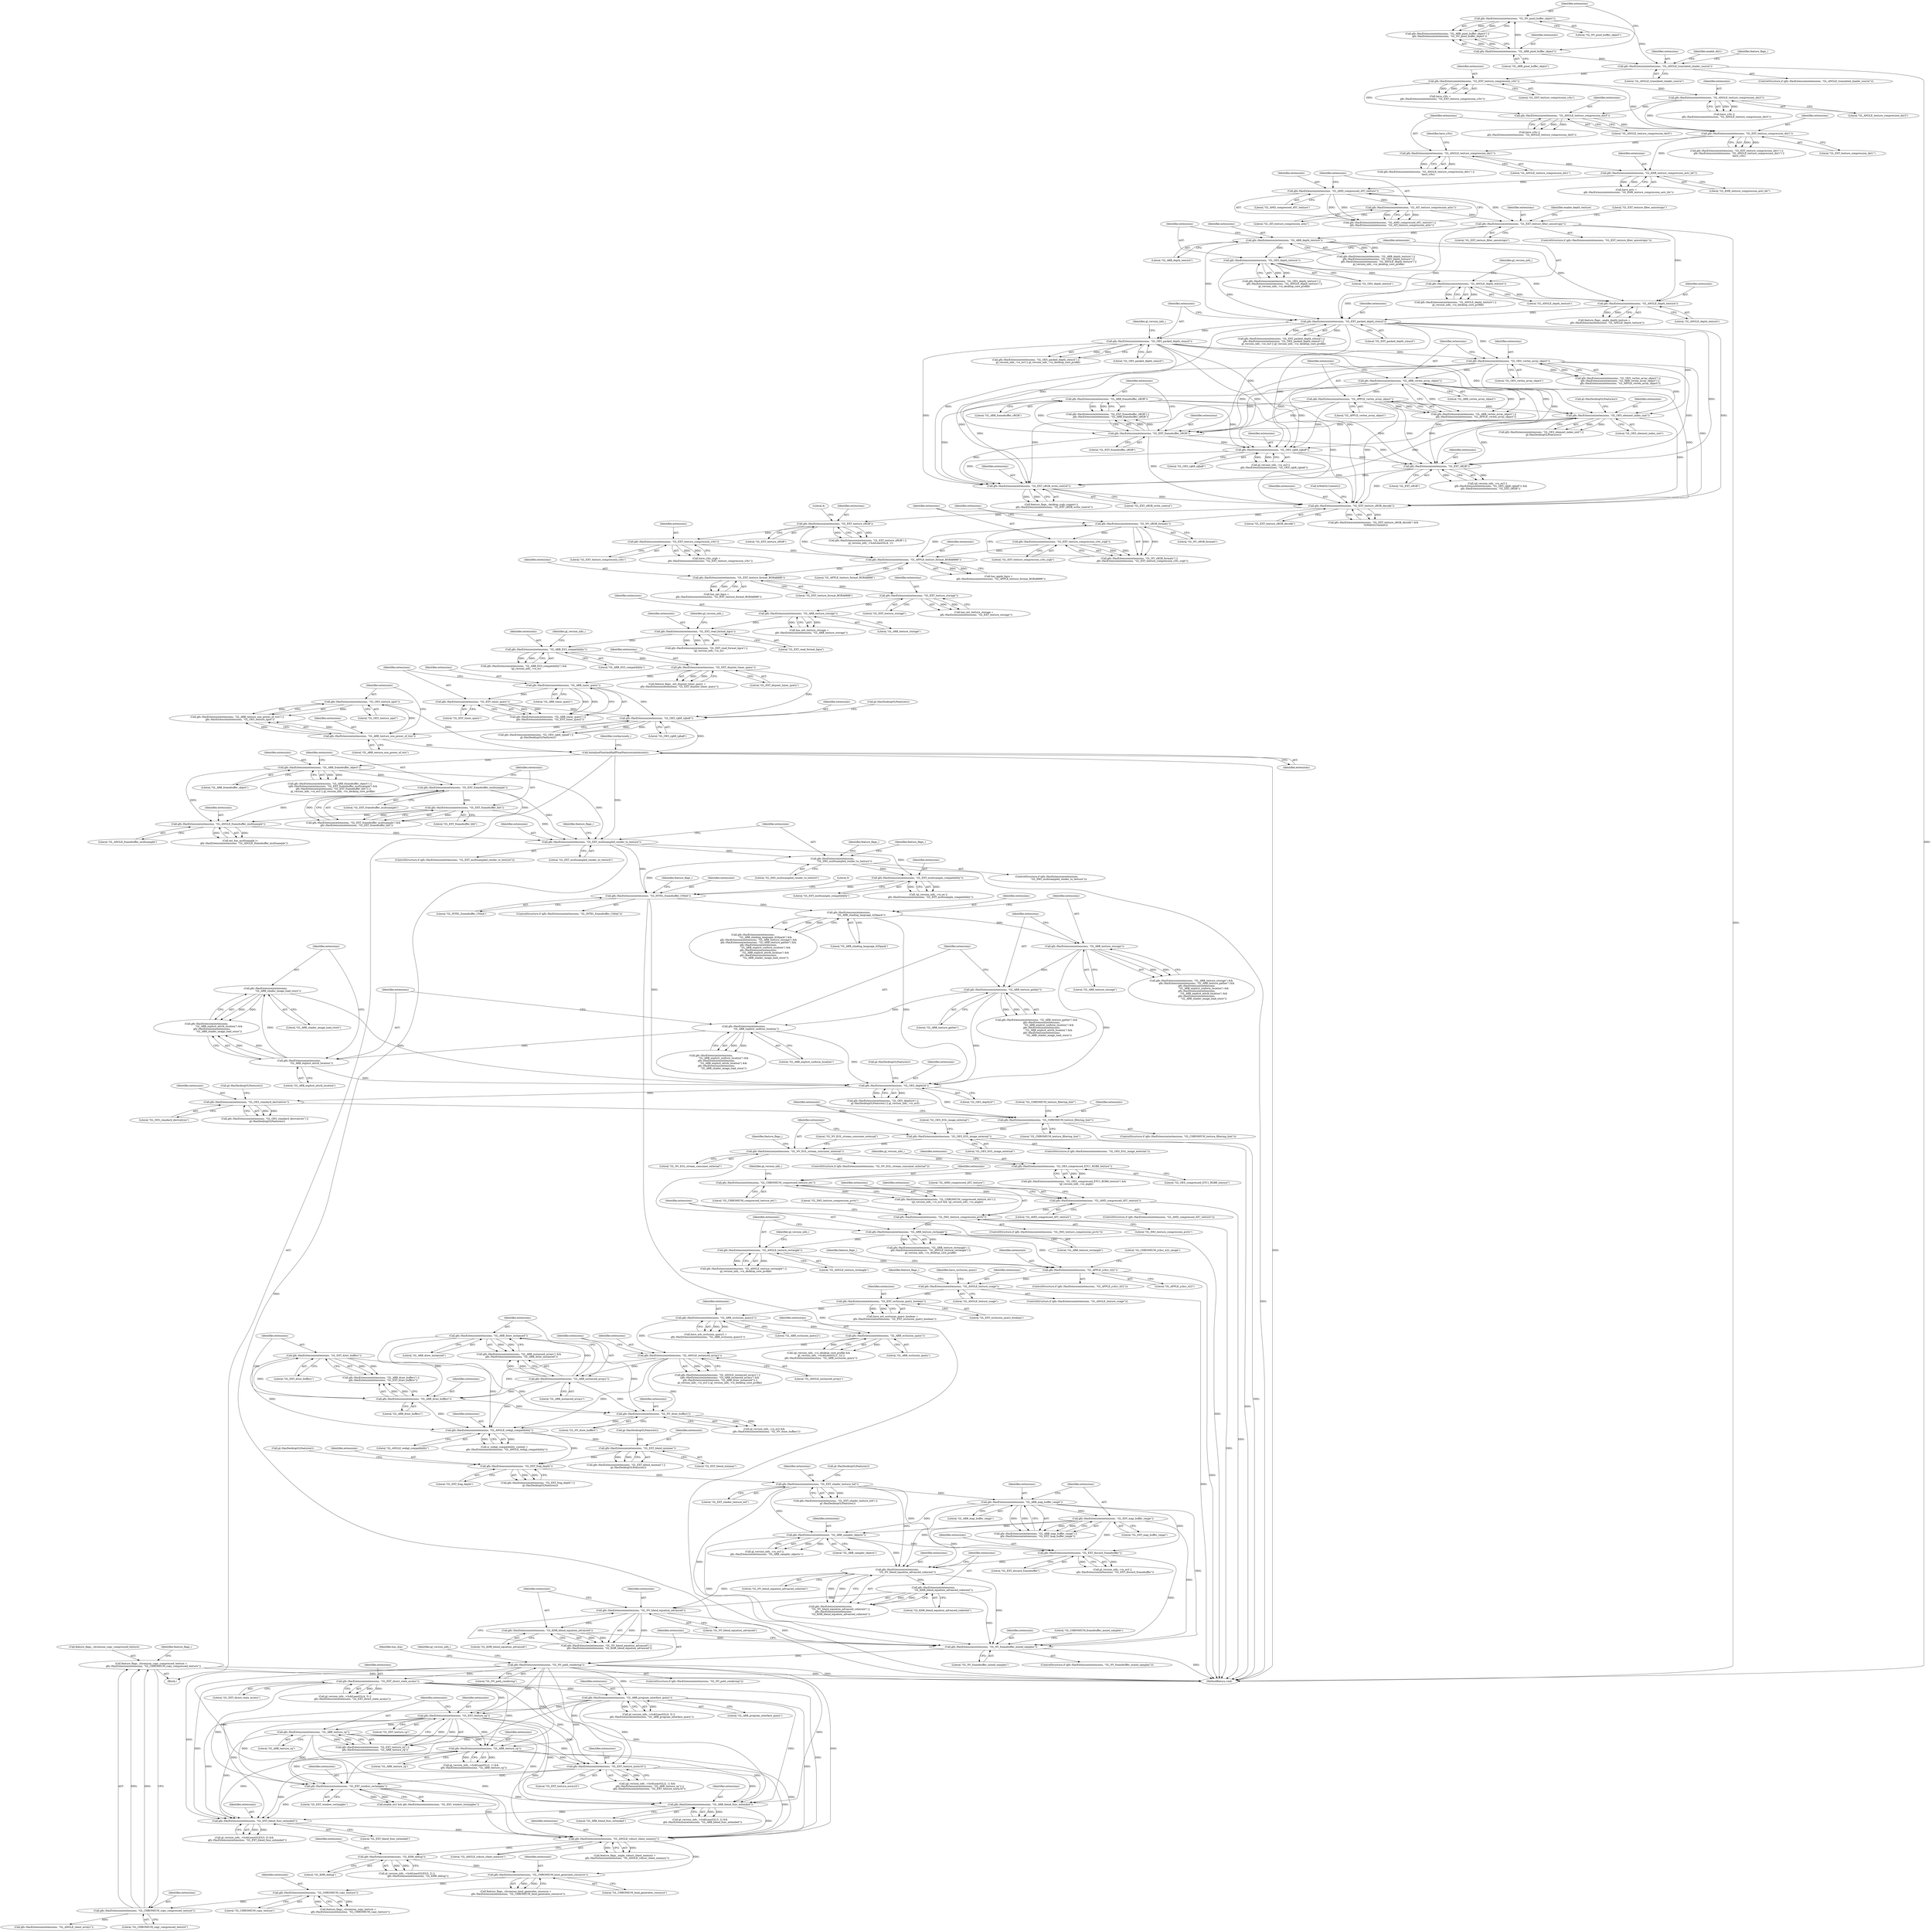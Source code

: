digraph "0_Chrome_a4150b688a754d3d10d2ca385155b1c95d77d6ae_0@API" {
"1002239" [label="(Call,feature_flags_.chromium_copy_compressed_texture =\n      gfx::HasExtension(extensions, \"GL_CHROMIUM_copy_compressed_texture\"))"];
"1002243" [label="(Call,gfx::HasExtension(extensions, \"GL_CHROMIUM_copy_compressed_texture\"))"];
"1002236" [label="(Call,gfx::HasExtension(extensions, \"GL_CHROMIUM_copy_texture\"))"];
"1002224" [label="(Call,gfx::HasExtension(extensions, \"GL_CHROMIUM_bind_generates_resource\"))"];
"1002191" [label="(Call,gfx::HasExtension(extensions, \"GL_ANGLE_robust_client_memory\"))"];
"1001928" [label="(Call,gfx::HasExtension(extensions, \"GL_ARB_program_interface_query\"))"];
"1001918" [label="(Call,gfx::HasExtension(extensions, \"GL_EXT_direct_state_access\"))"];
"1001907" [label="(Call,gfx::HasExtension(extensions, \"GL_NV_path_rendering\"))"];
"1001893" [label="(Call,gfx::HasExtension(extensions, \"GL_NV_framebuffer_mixed_samples\"))"];
"1001803" [label="(Call,gfx::HasExtension(extensions, \"GL_ARB_sampler_objects\"))"];
"1001777" [label="(Call,gfx::HasExtension(extensions, \"GL_ARB_map_buffer_range\"))"];
"1001745" [label="(Call,gfx::HasExtension(extensions, \"GL_EXT_shader_texture_lod\"))"];
"1001731" [label="(Call,gfx::HasExtension(extensions, \"GL_EXT_frag_depth\"))"];
"1001602" [label="(Call,gfx::HasExtension(extensions, \"GL_ANGLE_webgl_compatibility\"))"];
"1001596" [label="(Call,gfx::HasExtension(extensions, \"GL_NV_draw_buffers\"))"];
"1001586" [label="(Call,gfx::HasExtension(extensions, \"GL_EXT_draw_buffers\"))"];
"1001583" [label="(Call,gfx::HasExtension(extensions, \"GL_ARB_draw_buffers\"))"];
"1001555" [label="(Call,gfx::HasExtension(extensions, \"GL_ARB_draw_instanced\"))"];
"1001552" [label="(Call,gfx::HasExtension(extensions, \"GL_ARB_instanced_arrays\"))"];
"1001547" [label="(Call,gfx::HasExtension(extensions, \"GL_ANGLE_instanced_arrays\"))"];
"1001475" [label="(Call,gfx::HasExtension(extensions, \"GL_ARB_occlusion_query2\"))"];
"1001469" [label="(Call,gfx::HasExtension(extensions, \"GL_EXT_occlusion_query_boolean\"))"];
"1001443" [label="(Call,gfx::HasExtension(extensions, \"GL_ANGLE_texture_usage\"))"];
"1001393" [label="(Call,gfx::HasExtension(extensions, \"GL_APPLE_ycbcr_422\"))"];
"1001356" [label="(Call,gfx::HasExtension(extensions, \"GL_ANGLE_texture_rectangle\"))"];
"1001352" [label="(Call,gfx::HasExtension(extensions, \"GL_ARB_texture_rectangle\"))"];
"1001328" [label="(Call,gfx::HasExtension(extensions, \"GL_IMG_texture_compression_pvrtc\"))"];
"1001309" [label="(Call,gfx::HasExtension(extensions, \"GL_AMD_compressed_ATC_texture\"))"];
"1001293" [label="(Call,gfx::HasExtension(extensions, \"GL_CHROMIUM_compressed_texture_etc\"))"];
"1001272" [label="(Call,gfx::HasExtension(extensions, \"GL_OES_compressed_ETC1_RGB8_texture\"))"];
"1001242" [label="(Call,gfx::HasExtension(extensions, \"GL_NV_EGL_stream_consumer_external\"))"];
"1001230" [label="(Call,gfx::HasExtension(extensions, \"GL_OES_EGL_image_external\"))"];
"1001214" [label="(Call,gfx::HasExtension(extensions, \"GL_CHROMIUM_texture_filtering_hint\"))"];
"1001197" [label="(Call,gfx::HasExtension(extensions, \"GL_OES_standard_derivatives\"))"];
"1001173" [label="(Call,gfx::HasExtension(extensions, \"GL_OES_depth24\"))"];
"1001155" [label="(Call,gfx::HasExtension(extensions,\n                                \"GL_ARB_shader_image_load_store\"))"];
"1001152" [label="(Call,gfx::HasExtension(extensions,\n                                \"GL_ARB_explicit_attrib_location\"))"];
"1001148" [label="(Call,gfx::HasExtension(extensions,\n                                \"GL_ARB_explicit_uniform_location\"))"];
"1001144" [label="(Call,gfx::HasExtension(extensions, \"GL_ARB_texture_gather\"))"];
"1001140" [label="(Call,gfx::HasExtension(extensions, \"GL_ARB_texture_storage\"))"];
"1001136" [label="(Call,gfx::HasExtension(extensions,\n                                \"GL_ARB_shading_language_420pack\"))"];
"1001114" [label="(Call,gfx::HasExtension(extensions, \"GL_INTEL_framebuffer_CMAA\"))"];
"1001054" [label="(Call,gfx::HasExtension(extensions, \"GL_EXT_multisampled_render_to_texture\"))"];
"1001006" [label="(Call,gfx::HasExtension(extensions, \"GL_EXT_framebuffer_multisample\"))"];
"1001001" [label="(Call,gfx::HasExtension(extensions, \"GL_ARB_framebuffer_object\"))"];
"1000989" [label="(Call,InitializeFloatAndHalfFloatFeatures(extensions))"];
"1000978" [label="(Call,gfx::HasExtension(extensions, \"GL_OES_texture_npot\"))"];
"1000975" [label="(Call,gfx::HasExtension(extensions, \"GL_ARB_texture_non_power_of_two\"))"];
"1000949" [label="(Call,gfx::HasExtension(extensions, \"GL_OES_rgb8_rgba8\"))"];
"1000938" [label="(Call,gfx::HasExtension(extensions, \"GL_ARB_timer_query\"))"];
"1000929" [label="(Call,gfx::HasExtension(extensions, \"GL_EXT_disjoint_timer_query\"))"];
"1000918" [label="(Call,gfx::HasExtension(extensions, \"GL_ARB_ES3_compatibility\"))"];
"1000894" [label="(Call,gfx::HasExtension(extensions, \"GL_EXT_read_format_bgra\"))"];
"1000766" [label="(Call,gfx::HasExtension(extensions, \"GL_ARB_texture_storage\"))"];
"1000760" [label="(Call,gfx::HasExtension(extensions, \"GL_EXT_texture_storage\"))"];
"1000743" [label="(Call,gfx::HasExtension(extensions, \"GL_EXT_texture_format_BGRA8888\"))"];
"1000737" [label="(Call,gfx::HasExtension(extensions, \"GL_APPLE_texture_format_BGRA8888\"))"];
"1000701" [label="(Call,gfx::HasExtension(extensions, \"GL_EXT_texture_sRGB\"))"];
"1000669" [label="(Call,gfx::HasExtension(extensions, \"GL_EXT_texture_sRGB_decode\"))"];
"1000579" [label="(Call,gfx::HasExtension(extensions, \"GL_ARB_framebuffer_sRGB\"))"];
"1000576" [label="(Call,gfx::HasExtension(extensions, \"GL_EXT_framebuffer_sRGB\"))"];
"1000456" [label="(Call,gfx::HasExtension(extensions, \"GL_OES_packed_depth_stencil\"))"];
"1000452" [label="(Call,gfx::HasExtension(extensions, \"GL_EXT_packed_depth_stencil\"))"];
"1000376" [label="(Call,gfx::HasExtension(extensions, \"GL_EXT_texture_filter_anisotropic\"))"];
"1000351" [label="(Call,gfx::HasExtension(extensions, \"GL_AMD_compressed_ATC_texture\"))"];
"1000298" [label="(Call,gfx::HasExtension(extensions, \"GL_KHR_texture_compression_astc_ldr\"))"];
"1000234" [label="(Call,gfx::HasExtension(extensions, \"GL_ANGLE_texture_compression_dxt1\"))"];
"1000230" [label="(Call,gfx::HasExtension(extensions, \"GL_EXT_texture_compression_dxt1\"))"];
"1000209" [label="(Call,gfx::HasExtension(extensions, \"GL_EXT_texture_compression_s3tc\"))"];
"1000185" [label="(Call,gfx::HasExtension(extensions, \"GL_ANGLE_translated_shader_source\"))"];
"1000140" [label="(Call,gfx::HasExtension(extensions, \"GL_NV_pixel_buffer_object\"))"];
"1000137" [label="(Call,gfx::HasExtension(extensions, \"GL_ARB_pixel_buffer_object\"))"];
"1000225" [label="(Call,gfx::HasExtension(extensions, \"GL_ANGLE_texture_compression_dxt5\"))"];
"1000217" [label="(Call,gfx::HasExtension(extensions, \"GL_ANGLE_texture_compression_dxt3\"))"];
"1000354" [label="(Call,gfx::HasExtension(extensions, \"GL_ATI_texture_compression_atitc\"))"];
"1000426" [label="(Call,gfx::HasExtension(extensions, \"GL_ANGLE_depth_texture\"))"];
"1000401" [label="(Call,gfx::HasExtension(extensions, \"GL_ARB_depth_texture\"))"];
"1000409" [label="(Call,gfx::HasExtension(extensions, \"GL_ANGLE_depth_texture\"))"];
"1000405" [label="(Call,gfx::HasExtension(extensions, \"GL_OES_depth_texture\"))"];
"1000525" [label="(Call,gfx::HasExtension(extensions, \"GL_ARB_vertex_array_object\"))"];
"1000521" [label="(Call,gfx::HasExtension(extensions, \"GL_OES_vertex_array_object\"))"];
"1000553" [label="(Call,gfx::HasExtension(extensions, \"GL_OES_element_index_uint\"))"];
"1000528" [label="(Call,gfx::HasExtension(extensions, \"GL_APPLE_vertex_array_object\"))"];
"1000654" [label="(Call,gfx::HasExtension(extensions, \"GL_EXT_sRGB_write_control\"))"];
"1000599" [label="(Call,gfx::HasExtension(extensions, \"GL_OES_rgb8_rgba8\"))"];
"1000602" [label="(Call,gfx::HasExtension(extensions, \"GL_EXT_sRGB\"))"];
"1000691" [label="(Call,gfx::HasExtension(extensions, \"GL_NV_sRGB_formats\"))"];
"1000710" [label="(Call,gfx::HasExtension(extensions, \"GL_EXT_texture_compression_s3tc\"))"];
"1000694" [label="(Call,gfx::HasExtension(extensions, \"GL_EXT_texture_compression_s3tc_srgb\"))"];
"1000941" [label="(Call,gfx::HasExtension(extensions, \"GL_EXT_timer_query\"))"];
"1001009" [label="(Call,gfx::HasExtension(extensions, \"GL_EXT_framebuffer_blit\"))"];
"1001030" [label="(Call,gfx::HasExtension(extensions, \"GL_ANGLE_framebuffer_multisample\"))"];
"1001065" [label="(Call,gfx::HasExtension(extensions,\n                               \"GL_IMG_multisampled_render_to_texture\"))"];
"1001098" [label="(Call,gfx::HasExtension(extensions, \"GL_EXT_multisample_compatibility\"))"];
"1001489" [label="(Call,gfx::HasExtension(extensions, \"GL_ARB_occlusion_query\"))"];
"1001709" [label="(Call,gfx::HasExtension(extensions, \"GL_EXT_blend_minmax\"))"];
"1001780" [label="(Call,gfx::HasExtension(extensions, \"GL_EXT_map_buffer_range\"))"];
"1001818" [label="(Call,gfx::HasExtension(extensions, \"GL_EXT_discard_framebuffer\"))"];
"1001856" [label="(Call,gfx::HasExtension(extensions,\n                          \"GL_KHR_blend_equation_advanced_coherent\"))"];
"1001853" [label="(Call,gfx::HasExtension(extensions,\n                          \"GL_NV_blend_equation_advanced_coherent\"))"];
"1001863" [label="(Call,gfx::HasExtension(extensions, \"GL_NV_blend_equation_advanced\"))"];
"1001866" [label="(Call,gfx::HasExtension(extensions, \"GL_KHR_blend_equation_advanced\"))"];
"1002045" [label="(Call,gfx::HasExtension(extensions, \"GL_EXT_texture_norm16\"))"];
"1001980" [label="(Call,gfx::HasExtension(extensions, \"GL_EXT_texture_rg\"))"];
"1001983" [label="(Call,gfx::HasExtension(extensions, \"GL_ARB_texture_rg\"))"];
"1002042" [label="(Call,gfx::HasExtension(extensions, \"GL_ARB_texture_rg\"))"];
"1002112" [label="(Call,gfx::HasExtension(extensions, \"GL_ARB_blend_func_extended\"))"];
"1002082" [label="(Call,gfx::HasExtension(extensions, \"GL_EXT_window_rectangles\"))"];
"1002134" [label="(Call,gfx::HasExtension(extensions, \"GL_EXT_blend_func_extended\"))"];
"1002206" [label="(Call,gfx::HasExtension(extensions, \"GL_KHR_debug\"))"];
"1000761" [label="(Identifier,extensions)"];
"1002134" [label="(Call,gfx::HasExtension(extensions, \"GL_EXT_blend_func_extended\"))"];
"1001913" [label="(Identifier,has_dsa)"];
"1001862" [label="(Call,gfx::HasExtension(extensions, \"GL_NV_blend_equation_advanced\") ||\n        gfx::HasExtension(extensions, \"GL_KHR_blend_equation_advanced\"))"];
"1000402" [label="(Identifier,extensions)"];
"1001583" [label="(Call,gfx::HasExtension(extensions, \"GL_ARB_draw_buffers\"))"];
"1001747" [label="(Literal,\"GL_EXT_shader_texture_lod\")"];
"1000917" [label="(Call,gfx::HasExtension(extensions, \"GL_ARB_ES3_compatibility\") &&\n      !gl_version_info_->is_es)"];
"1002135" [label="(Identifier,extensions)"];
"1000207" [label="(Call,have_s3tc =\n      gfx::HasExtension(extensions, \"GL_EXT_texture_compression_s3tc\"))"];
"1000230" [label="(Call,gfx::HasExtension(extensions, \"GL_EXT_texture_compression_dxt1\"))"];
"1001866" [label="(Call,gfx::HasExtension(extensions, \"GL_KHR_blend_equation_advanced\"))"];
"1001120" [label="(Identifier,feature_flags_)"];
"1001865" [label="(Literal,\"GL_NV_blend_equation_advanced\")"];
"1001152" [label="(Call,gfx::HasExtension(extensions,\n                                \"GL_ARB_explicit_attrib_location\"))"];
"1002240" [label="(Call,feature_flags_.chromium_copy_compressed_texture)"];
"1000377" [label="(Identifier,extensions)"];
"1001864" [label="(Identifier,extensions)"];
"1000894" [label="(Call,gfx::HasExtension(extensions, \"GL_EXT_read_format_bgra\"))"];
"1001002" [label="(Identifier,extensions)"];
"1001780" [label="(Call,gfx::HasExtension(extensions, \"GL_EXT_map_buffer_range\"))"];
"1001293" [label="(Call,gfx::HasExtension(extensions, \"GL_CHROMIUM_compressed_texture_etc\"))"];
"1001863" [label="(Call,gfx::HasExtension(extensions, \"GL_NV_blend_equation_advanced\"))"];
"1002207" [label="(Identifier,extensions)"];
"1001200" [label="(Call,gl::HasDesktopGLFeatures())"];
"1000712" [label="(Literal,\"GL_EXT_texture_compression_s3tc\")"];
"1001867" [label="(Identifier,extensions)"];
"1001552" [label="(Call,gfx::HasExtension(extensions, \"GL_ARB_instanced_arrays\"))"];
"1001985" [label="(Literal,\"GL_ARB_texture_rg\")"];
"1002112" [label="(Call,gfx::HasExtension(extensions, \"GL_ARB_blend_func_extended\"))"];
"1000455" [label="(Call,gfx::HasExtension(extensions, \"GL_OES_packed_depth_stencil\") ||\n      gl_version_info_->is_es3 || gl_version_info_->is_desktop_core_profile)"];
"1000101" [label="(Block,)"];
"1000461" [label="(Identifier,gl_version_info_)"];
"1001781" [label="(Identifier,extensions)"];
"1001292" [label="(Call,gfx::HasExtension(extensions, \"GL_CHROMIUM_compressed_texture_etc\") ||\n      (gl_version_info_->is_es3 && !gl_version_info_->is_angle))"];
"1001274" [label="(Literal,\"GL_OES_compressed_ETC1_RGB8_texture\")"];
"1000356" [label="(Literal,\"GL_ATI_texture_compression_atitc\")"];
"1001981" [label="(Identifier,extensions)"];
"1001467" [label="(Call,have_ext_occlusion_query_boolean =\n      gfx::HasExtension(extensions, \"GL_EXT_occlusion_query_boolean\"))"];
"1001709" [label="(Call,gfx::HasExtension(extensions, \"GL_EXT_blend_minmax\"))"];
"1001271" [label="(Call,gfx::HasExtension(extensions, \"GL_OES_compressed_ETC1_RGB8_texture\") &&\n      !gl_version_info_->is_angle)"];
"1001199" [label="(Literal,\"GL_OES_standard_derivatives\")"];
"1001100" [label="(Literal,\"GL_EXT_multisample_compatibility\")"];
"1000428" [label="(Literal,\"GL_ANGLE_depth_texture\")"];
"1001001" [label="(Call,gfx::HasExtension(extensions, \"GL_ARB_framebuffer_object\"))"];
"1001351" [label="(Call,gfx::HasExtension(extensions, \"GL_ARB_texture_rectangle\") ||\n      gfx::HasExtension(extensions, \"GL_ANGLE_texture_rectangle\") ||\n      gl_version_info_->is_desktop_core_profile)"];
"1000581" [label="(Literal,\"GL_ARB_framebuffer_sRGB\")"];
"1000744" [label="(Identifier,extensions)"];
"1001314" [label="(Literal,\"GL_AMD_compressed_ATC_texture\")"];
"1001147" [label="(Call,gfx::HasExtension(extensions,\n                                \"GL_ARB_explicit_uniform_location\") &&\n              gfx::HasExtension(extensions,\n                                \"GL_ARB_explicit_attrib_location\") &&\n              gfx::HasExtension(extensions,\n                                \"GL_ARB_shader_image_load_store\"))"];
"1001011" [label="(Literal,\"GL_EXT_framebuffer_blit\")"];
"1001983" [label="(Call,gfx::HasExtension(extensions, \"GL_ARB_texture_rg\"))"];
"1000353" [label="(Literal,\"GL_AMD_compressed_ATC_texture\")"];
"1000217" [label="(Call,gfx::HasExtension(extensions, \"GL_ANGLE_texture_compression_dxt3\"))"];
"1001920" [label="(Literal,\"GL_EXT_direct_state_access\")"];
"1000940" [label="(Literal,\"GL_ARB_timer_query\")"];
"1001153" [label="(Identifier,extensions)"];
"1000351" [label="(Call,gfx::HasExtension(extensions, \"GL_AMD_compressed_ATC_texture\"))"];
"1000521" [label="(Call,gfx::HasExtension(extensions, \"GL_OES_vertex_array_object\"))"];
"1000710" [label="(Call,gfx::HasExtension(extensions, \"GL_EXT_texture_compression_s3tc\"))"];
"1002202" [label="(Call,gl_version_info_->IsAtLeastGLES(3, 2) ||\n                             gfx::HasExtension(extensions, \"GL_KHR_debug\"))"];
"1001196" [label="(Call,gfx::HasExtension(extensions, \"GL_OES_standard_derivatives\") ||\n      gl::HasDesktopGLFeatures())"];
"1000140" [label="(Call,gfx::HasExtension(extensions, \"GL_NV_pixel_buffer_object\"))"];
"1002208" [label="(Literal,\"GL_KHR_debug\")"];
"1000529" [label="(Identifier,extensions)"];
"1001481" [label="(Call,(gl_version_info_->is_desktop_core_profile &&\n       gl_version_info_->IsAtLeastGL(1, 5)) ||\n      gfx::HasExtension(extensions, \"GL_ARB_occlusion_query\"))"];
"1002037" [label="(Call,(gl_version_info_->IsAtLeastGL(2, 1) &&\n       gfx::HasExtension(extensions, \"GL_ARB_texture_rg\")) ||\n      gfx::HasExtension(extensions, \"GL_EXT_texture_norm16\"))"];
"1000767" [label="(Identifier,extensions)"];
"1000580" [label="(Identifier,extensions)"];
"1001804" [label="(Identifier,extensions)"];
"1000579" [label="(Call,gfx::HasExtension(extensions, \"GL_ARB_framebuffer_sRGB\"))"];
"1000743" [label="(Call,gfx::HasExtension(extensions, \"GL_EXT_texture_format_BGRA8888\"))"];
"1001819" [label="(Identifier,extensions)"];
"1001244" [label="(Literal,\"GL_NV_EGL_stream_consumer_external\")"];
"1000141" [label="(Identifier,extensions)"];
"1000520" [label="(Call,gfx::HasExtension(extensions, \"GL_OES_vertex_array_object\") ||\n      gfx::HasExtension(extensions, \"GL_ARB_vertex_array_object\") ||\n      gfx::HasExtension(extensions, \"GL_APPLE_vertex_array_object\"))"];
"1001805" [label="(Literal,\"GL_ARB_sampler_objects\")"];
"1001256" [label="(Identifier,feature_flags_)"];
"1000929" [label="(Call,gfx::HasExtension(extensions, \"GL_EXT_disjoint_timer_query\"))"];
"1000186" [label="(Identifier,extensions)"];
"1000408" [label="(Call,gfx::HasExtension(extensions, \"GL_ANGLE_depth_texture\") ||\n       gl_version_info_->is_desktop_core_profile)"];
"1001710" [label="(Identifier,extensions)"];
"1001894" [label="(Identifier,extensions)"];
"1001893" [label="(Call,gfx::HasExtension(extensions, \"GL_NV_framebuffer_mixed_samples\"))"];
"1001148" [label="(Call,gfx::HasExtension(extensions,\n                                \"GL_ARB_explicit_uniform_location\"))"];
"1000656" [label="(Literal,\"GL_EXT_sRGB_write_control\")"];
"1001360" [label="(Identifier,gl_version_info_)"];
"1001557" [label="(Literal,\"GL_ARB_draw_instanced\")"];
"1000210" [label="(Identifier,extensions)"];
"1001909" [label="(Literal,\"GL_NV_path_rendering\")"];
"1000670" [label="(Identifier,extensions)"];
"1001198" [label="(Identifier,extensions)"];
"1001586" [label="(Call,gfx::HasExtension(extensions, \"GL_EXT_draw_buffers\"))"];
"1001064" [label="(ControlStructure,if (gfx::HasExtension(extensions,\n                               \"GL_IMG_multisampled_render_to_texture\")))"];
"1001098" [label="(Call,gfx::HasExtension(extensions, \"GL_EXT_multisample_compatibility\"))"];
"1002206" [label="(Call,gfx::HasExtension(extensions, \"GL_KHR_debug\"))"];
"1001028" [label="(Call,ext_has_multisample |=\n          gfx::HasExtension(extensions, \"GL_ANGLE_framebuffer_multisample\"))"];
"1001140" [label="(Call,gfx::HasExtension(extensions, \"GL_ARB_texture_storage\"))"];
"1001273" [label="(Identifier,extensions)"];
"1002130" [label="(Call,gl_version_info_->IsAtLeastGLES(3, 0) &&\n        gfx::HasExtension(extensions, \"GL_EXT_blend_func_extended\"))"];
"1001229" [label="(ControlStructure,if (gfx::HasExtension(extensions, \"GL_OES_EGL_image_external\")))"];
"1001154" [label="(Literal,\"GL_ARB_explicit_attrib_location\")"];
"1001803" [label="(Call,gfx::HasExtension(extensions, \"GL_ARB_sampler_objects\"))"];
"1000138" [label="(Identifier,extensions)"];
"1000410" [label="(Identifier,extensions)"];
"1000978" [label="(Call,gfx::HasExtension(extensions, \"GL_OES_texture_npot\"))"];
"1001358" [label="(Literal,\"GL_ANGLE_texture_rectangle\")"];
"1001748" [label="(Call,gl::HasDesktopGLFeatures())"];
"1000525" [label="(Call,gfx::HasExtension(extensions, \"GL_ARB_vertex_array_object\"))"];
"1000196" [label="(Identifier,enable_dxt1)"];
"1000225" [label="(Call,gfx::HasExtension(extensions, \"GL_ANGLE_texture_compression_dxt5\"))"];
"1001554" [label="(Literal,\"GL_ARB_instanced_arrays\")"];
"1001231" [label="(Identifier,extensions)"];
"1000427" [label="(Identifier,extensions)"];
"1000552" [label="(Call,gfx::HasExtension(extensions, \"GL_OES_element_index_uint\") ||\n      gl::HasDesktopGLFeatures())"];
"1001219" [label="(Literal,\"GL_CHROMIUM_texture_filtering_hint\")"];
"1001032" [label="(Literal,\"GL_ANGLE_framebuffer_multisample\")"];
"1001395" [label="(Literal,\"GL_APPLE_ycbcr_422\")"];
"1000919" [label="(Identifier,extensions)"];
"1001895" [label="(Literal,\"GL_NV_framebuffer_mixed_samples\")"];
"1000458" [label="(Literal,\"GL_OES_packed_depth_stencil\")"];
"1000404" [label="(Call,gfx::HasExtension(extensions, \"GL_OES_depth_texture\") ||\n       gfx::HasExtension(extensions, \"GL_ANGLE_depth_texture\") ||\n       gl_version_info_->is_desktop_core_profile)"];
"1001708" [label="(Call,gfx::HasExtension(extensions, \"GL_EXT_blend_minmax\") ||\n      gl::HasDesktopGLFeatures())"];
"1000976" [label="(Identifier,extensions)"];
"1000215" [label="(Call,have_s3tc ||\n      gfx::HasExtension(extensions, \"GL_ANGLE_texture_compression_dxt3\"))"];
"1001868" [label="(Literal,\"GL_KHR_blend_equation_advanced\")"];
"1000711" [label="(Identifier,extensions)"];
"1001856" [label="(Call,gfx::HasExtension(extensions,\n                          \"GL_KHR_blend_equation_advanced_coherent\"))"];
"1001449" [label="(Identifier,feature_flags_)"];
"1002237" [label="(Identifier,extensions)"];
"1001906" [label="(ControlStructure,if (gfx::HasExtension(extensions, \"GL_NV_path_rendering\")))"];
"1000235" [label="(Identifier,extensions)"];
"1001782" [label="(Literal,\"GL_EXT_map_buffer_range\")"];
"1001142" [label="(Literal,\"GL_ARB_texture_storage\")"];
"1002244" [label="(Identifier,extensions)"];
"1000595" [label="(Call,gl_version_info_->is_es3 ||\n         gfx::HasExtension(extensions, \"GL_OES_rgb8_rgba8\"))"];
"1001308" [label="(ControlStructure,if (gfx::HasExtension(extensions, \"GL_AMD_compressed_ATC_texture\")))"];
"1002113" [label="(Identifier,extensions)"];
"1000896" [label="(Literal,\"GL_EXT_read_format_bgra\")"];
"1000528" [label="(Call,gfx::HasExtension(extensions, \"GL_APPLE_vertex_array_object\"))"];
"1000694" [label="(Call,gfx::HasExtension(extensions, \"GL_EXT_texture_compression_s3tc_srgb\"))"];
"1001799" [label="(Call,gl_version_info_->is_es3 ||\n      gfx::HasExtension(extensions, \"GL_ARB_sampler_objects\"))"];
"1000977" [label="(Literal,\"GL_ARB_texture_non_power_of_two\")"];
"1000739" [label="(Literal,\"GL_APPLE_texture_format_BGRA8888\")"];
"1000137" [label="(Call,gfx::HasExtension(extensions, \"GL_ARB_pixel_buffer_object\"))"];
"1001712" [label="(Call,gl::HasDesktopGLFeatures())"];
"1002045" [label="(Call,gfx::HasExtension(extensions, \"GL_EXT_texture_norm16\"))"];
"1001241" [label="(ControlStructure,if (gfx::HasExtension(extensions, \"GL_NV_EGL_stream_consumer_external\")))"];
"1000741" [label="(Call,has_ext_bgra =\n      gfx::HasExtension(extensions, \"GL_EXT_texture_format_BGRA8888\"))"];
"1000577" [label="(Identifier,extensions)"];
"1002136" [label="(Literal,\"GL_EXT_blend_func_extended\")"];
"1001602" [label="(Call,gfx::HasExtension(extensions, \"GL_ANGLE_webgl_compatibility\"))"];
"1000948" [label="(Call,gfx::HasExtension(extensions, \"GL_OES_rgb8_rgba8\") ||\n      gl::HasDesktopGLFeatures())"];
"1002243" [label="(Call,gfx::HasExtension(extensions, \"GL_CHROMIUM_copy_compressed_texture\"))"];
"1000139" [label="(Literal,\"GL_ARB_pixel_buffer_object\")"];
"1000702" [label="(Identifier,extensions)"];
"1001470" [label="(Identifier,extensions)"];
"1001490" [label="(Identifier,extensions)"];
"1001149" [label="(Identifier,extensions)"];
"1002236" [label="(Call,gfx::HasExtension(extensions, \"GL_CHROMIUM_copy_texture\"))"];
"1001778" [label="(Identifier,extensions)"];
"1001213" [label="(ControlStructure,if (gfx::HasExtension(extensions, \"GL_CHROMIUM_texture_filtering_hint\")))"];
"1002191" [label="(Call,gfx::HasExtension(extensions, \"GL_ANGLE_robust_client_memory\"))"];
"1001065" [label="(Call,gfx::HasExtension(extensions,\n                               \"GL_IMG_multisampled_render_to_texture\"))"];
"1001175" [label="(Literal,\"GL_OES_depth24\")"];
"1000454" [label="(Literal,\"GL_EXT_packed_depth_stencil\")"];
"1000232" [label="(Literal,\"GL_EXT_texture_compression_dxt1\")"];
"1000354" [label="(Call,gfx::HasExtension(extensions, \"GL_ATI_texture_compression_atitc\"))"];
"1001582" [label="(Call,gfx::HasExtension(extensions, \"GL_ARB_draw_buffers\") ||\n      gfx::HasExtension(extensions, \"GL_EXT_draw_buffers\"))"];
"1000413" [label="(Identifier,gl_version_info_)"];
"1000603" [label="(Identifier,extensions)"];
"1001491" [label="(Literal,\"GL_ARB_occlusion_query\")"];
"1002084" [label="(Literal,\"GL_EXT_window_rectangles\")"];
"1000766" [label="(Call,gfx::HasExtension(extensions, \"GL_ARB_texture_storage\"))"];
"1000760" [label="(Call,gfx::HasExtension(extensions, \"GL_EXT_texture_storage\"))"];
"1002226" [label="(Literal,\"GL_CHROMIUM_bind_generates_resource\")"];
"1000575" [label="(Call,gfx::HasExtension(extensions, \"GL_EXT_framebuffer_sRGB\") ||\n        gfx::HasExtension(extensions, \"GL_ARB_framebuffer_sRGB\"))"];
"1001357" [label="(Identifier,extensions)"];
"1000227" [label="(Literal,\"GL_ANGLE_texture_compression_dxt5\")"];
"1000231" [label="(Identifier,extensions)"];
"1001328" [label="(Call,gfx::HasExtension(extensions, \"GL_IMG_texture_compression_pvrtc\"))"];
"1001980" [label="(Call,gfx::HasExtension(extensions, \"GL_EXT_texture_rg\"))"];
"1001546" [label="(Call,gfx::HasExtension(extensions, \"GL_ANGLE_instanced_arrays\") ||\n      (gfx::HasExtension(extensions, \"GL_ARB_instanced_arrays\") &&\n       gfx::HasExtension(extensions, \"GL_ARB_draw_instanced\")) ||\n      gl_version_info_->is_es3 || gl_version_info_->is_desktop_core_profile)"];
"1001008" [label="(Literal,\"GL_EXT_framebuffer_multisample\")"];
"1000209" [label="(Call,gfx::HasExtension(extensions, \"GL_EXT_texture_compression_s3tc\"))"];
"1002225" [label="(Identifier,extensions)"];
"1001398" [label="(Literal,\"GL_CHROMIUM_ycbcr_422_image\")"];
"1001393" [label="(Call,gfx::HasExtension(extensions, \"GL_APPLE_ycbcr_422\"))"];
"1001928" [label="(Call,gfx::HasExtension(extensions, \"GL_ARB_program_interface_query\"))"];
"1000142" [label="(Literal,\"GL_NV_pixel_buffer_object\")"];
"1000950" [label="(Identifier,extensions)"];
"1001116" [label="(Literal,\"GL_INTEL_framebuffer_CMAA\")"];
"1001549" [label="(Literal,\"GL_ANGLE_instanced_arrays\")"];
"1000299" [label="(Identifier,extensions)"];
"1002047" [label="(Literal,\"GL_EXT_texture_norm16\")"];
"1001477" [label="(Literal,\"GL_ARB_occlusion_query2\")"];
"1001215" [label="(Identifier,extensions)"];
"1001066" [label="(Identifier,extensions)"];
"1001858" [label="(Literal,\"GL_KHR_blend_equation_advanced_coherent\")"];
"1000578" [label="(Literal,\"GL_EXT_framebuffer_sRGB\")"];
"1002044" [label="(Literal,\"GL_ARB_texture_rg\")"];
"1001136" [label="(Call,gfx::HasExtension(extensions,\n                                \"GL_ARB_shading_language_420pack\"))"];
"1001898" [label="(Literal,\"GL_CHROMIUM_framebuffer_mixed_samples\")"];
"1001352" [label="(Call,gfx::HasExtension(extensions, \"GL_ARB_texture_rectangle\"))"];
"1001311" [label="(Literal,\"GL_AMD_compressed_ATC_texture\")"];
"1000300" [label="(Literal,\"GL_KHR_texture_compression_astc_ldr\")"];
"1000211" [label="(Literal,\"GL_EXT_texture_compression_s3tc\")"];
"1000406" [label="(Identifier,extensions)"];
"1000673" [label="(Call,IsWebGLContext())"];
"1000979" [label="(Identifier,extensions)"];
"1000233" [label="(Call,gfx::HasExtension(extensions, \"GL_ANGLE_texture_compression_dxt1\") ||\n      have_s3tc)"];
"1000296" [label="(Call,have_astc =\n      gfx::HasExtension(extensions, \"GL_KHR_texture_compression_astc_ldr\"))"];
"1001356" [label="(Call,gfx::HasExtension(extensions, \"GL_ANGLE_texture_rectangle\"))"];
"1001475" [label="(Call,gfx::HasExtension(extensions, \"GL_ARB_occlusion_query2\"))"];
"1001600" [label="(Call,is_webgl_compatibility_context =\n      gfx::HasExtension(extensions, \"GL_ANGLE_webgl_compatibility\"))"];
"1000655" [label="(Identifier,extensions)"];
"1000654" [label="(Call,gfx::HasExtension(extensions, \"GL_EXT_sRGB_write_control\"))"];
"1001156" [label="(Identifier,extensions)"];
"1000604" [label="(Literal,\"GL_EXT_sRGB\")"];
"1000527" [label="(Literal,\"GL_ARB_vertex_array_object\")"];
"1000668" [label="(Call,gfx::HasExtension(extensions, \"GL_EXT_texture_sRGB_decode\") &&\n      !IsWebGLContext())"];
"1001908" [label="(Identifier,extensions)"];
"1000738" [label="(Identifier,extensions)"];
"1001055" [label="(Identifier,extensions)"];
"1001779" [label="(Literal,\"GL_ARB_map_buffer_range\")"];
"1000524" [label="(Call,gfx::HasExtension(extensions, \"GL_ARB_vertex_array_object\") ||\n      gfx::HasExtension(extensions, \"GL_APPLE_vertex_array_object\"))"];
"1000378" [label="(Literal,\"GL_EXT_texture_filter_anisotropic\")"];
"1002108" [label="(Call,gl_version_info_->IsAtLeastGL(3, 2) &&\n       gfx::HasExtension(extensions, \"GL_ARB_blend_func_extended\"))"];
"1001053" [label="(ControlStructure,if (gfx::HasExtension(extensions, \"GL_EXT_multisampled_render_to_texture\")))"];
"1001852" [label="(Call,gfx::HasExtension(extensions,\n                          \"GL_NV_blend_equation_advanced_coherent\") ||\n        gfx::HasExtension(extensions,\n                          \"GL_KHR_blend_equation_advanced_coherent\"))"];
"1001295" [label="(Literal,\"GL_CHROMIUM_compressed_texture_etc\")"];
"1001979" [label="(Call,gfx::HasExtension(extensions, \"GL_EXT_texture_rg\") ||\n       gfx::HasExtension(extensions, \"GL_ARB_texture_rg\"))"];
"1002080" [label="(Call,enable_es3 && gfx::HasExtension(extensions, \"GL_EXT_window_rectangles\"))"];
"1000229" [label="(Call,gfx::HasExtension(extensions, \"GL_EXT_texture_compression_dxt1\") ||\n      gfx::HasExtension(extensions, \"GL_ANGLE_texture_compression_dxt1\") ||\n      have_s3tc)"];
"1001982" [label="(Literal,\"GL_EXT_texture_rg\")"];
"1000939" [label="(Identifier,extensions)"];
"1001408" [label="(Identifier,feature_flags_)"];
"1001604" [label="(Literal,\"GL_ANGLE_webgl_compatibility\")"];
"1001216" [label="(Literal,\"GL_CHROMIUM_texture_filtering_hint\")"];
"1001598" [label="(Literal,\"GL_NV_draw_buffers\")"];
"1000298" [label="(Call,gfx::HasExtension(extensions, \"GL_KHR_texture_compression_astc_ldr\"))"];
"1000375" [label="(ControlStructure,if (gfx::HasExtension(extensions, \"GL_EXT_texture_filter_anisotropic\")))"];
"1001476" [label="(Identifier,extensions)"];
"1001585" [label="(Literal,\"GL_ARB_draw_buffers\")"];
"1000451" [label="(Call,gfx::HasExtension(extensions, \"GL_EXT_packed_depth_stencil\") ||\n      gfx::HasExtension(extensions, \"GL_OES_packed_depth_stencil\") ||\n      gl_version_info_->is_es3 || gl_version_info_->is_desktop_core_profile)"];
"1000764" [label="(Call,has_arb_texture_storage =\n      gfx::HasExtension(extensions, \"GL_ARB_texture_storage\"))"];
"1001892" [label="(ControlStructure,if (gfx::HasExtension(extensions, \"GL_NV_framebuffer_mixed_samples\")))"];
"1000191" [label="(Identifier,feature_flags_)"];
"1000376" [label="(Call,gfx::HasExtension(extensions, \"GL_EXT_texture_filter_anisotropic\"))"];
"1000994" [label="(Identifier,workarounds_)"];
"1000555" [label="(Literal,\"GL_OES_element_index_uint\")"];
"1001031" [label="(Identifier,extensions)"];
"1000952" [label="(Call,gl::HasDesktopGLFeatures())"];
"1000187" [label="(Literal,\"GL_ANGLE_translated_shader_source\")"];
"1000691" [label="(Call,gfx::HasExtension(extensions, \"GL_NV_sRGB_formats\"))"];
"1001603" [label="(Identifier,extensions)"];
"1001054" [label="(Call,gfx::HasExtension(extensions, \"GL_EXT_multisampled_render_to_texture\"))"];
"1000895" [label="(Identifier,extensions)"];
"1002250" [label="(Call,gfx::HasExtension(extensions, \"GL_ANGLE_client_arrays\"))"];
"1000594" [label="(Call,(gl_version_info_->is_es3 ||\n         gfx::HasExtension(extensions, \"GL_OES_rgb8_rgba8\")) &&\n        gfx::HasExtension(extensions, \"GL_EXT_sRGB\"))"];
"1001853" [label="(Call,gfx::HasExtension(extensions,\n                          \"GL_NV_blend_equation_advanced_coherent\"))"];
"1001596" [label="(Call,gfx::HasExtension(extensions, \"GL_NV_draw_buffers\"))"];
"1000403" [label="(Literal,\"GL_ARB_depth_texture\")"];
"1000601" [label="(Literal,\"GL_OES_rgb8_rgba8\")"];
"1000923" [label="(Identifier,gl_version_info_)"];
"1001093" [label="(Call,!gl_version_info_->is_es ||\n      gfx::HasExtension(extensions, \"GL_EXT_multisample_compatibility\"))"];
"1001056" [label="(Literal,\"GL_EXT_multisampled_render_to_texture\")"];
"1001555" [label="(Call,gfx::HasExtension(extensions, \"GL_ARB_draw_instanced\"))"];
"1000703" [label="(Literal,\"GL_EXT_texture_sRGB\")"];
"1001330" [label="(Literal,\"GL_IMG_texture_compression_pvrtc\")"];
"1001597" [label="(Identifier,extensions)"];
"1001473" [label="(Call,have_arb_occlusion_query2 =\n      gfx::HasExtension(extensions, \"GL_ARB_occlusion_query2\"))"];
"1001141" [label="(Identifier,extensions)"];
"1002083" [label="(Identifier,extensions)"];
"1000530" [label="(Literal,\"GL_APPLE_vertex_array_object\")"];
"1000650" [label="(Call,feature_flags_.desktop_srgb_support ||\n        gfx::HasExtension(extensions, \"GL_EXT_sRGB_write_control\"))"];
"1001746" [label="(Identifier,extensions)"];
"1000405" [label="(Call,gfx::HasExtension(extensions, \"GL_OES_depth_texture\"))"];
"1001442" [label="(ControlStructure,if (gfx::HasExtension(extensions, \"GL_ANGLE_texture_usage\")))"];
"1001247" [label="(Literal,\"GL_NV_EGL_stream_consumer_external\")"];
"1002220" [label="(Call,feature_flags_.chromium_bind_generates_resource =\n      gfx::HasExtension(extensions, \"GL_CHROMIUM_bind_generates_resource\"))"];
"1001137" [label="(Identifier,extensions)"];
"1002114" [label="(Literal,\"GL_ARB_blend_func_extended\")"];
"1001776" [label="(Call,gfx::HasExtension(extensions, \"GL_ARB_map_buffer_range\") ||\n      gfx::HasExtension(extensions, \"GL_EXT_map_buffer_range\"))"];
"1000708" [label="(Call,have_s3tc_srgb =\n          gfx::HasExtension(extensions, \"GL_EXT_texture_compression_s3tc\"))"];
"1001009" [label="(Call,gfx::HasExtension(extensions, \"GL_EXT_framebuffer_blit\"))"];
"1001458" [label="(Identifier,have_occlusion_query)"];
"1001984" [label="(Identifier,extensions)"];
"1002248" [label="(Identifier,feature_flags_)"];
"1001232" [label="(Literal,\"GL_OES_EGL_image_external\")"];
"1000951" [label="(Literal,\"GL_OES_rgb8_rgba8\")"];
"1000671" [label="(Literal,\"GL_EXT_texture_sRGB_decode\")"];
"1000669" [label="(Call,gfx::HasExtension(extensions, \"GL_EXT_texture_sRGB_decode\"))"];
"1001489" [label="(Call,gfx::HasExtension(extensions, \"GL_ARB_occlusion_query\"))"];
"1000695" [label="(Identifier,extensions)"];
"1002239" [label="(Call,feature_flags_.chromium_copy_compressed_texture =\n      gfx::HasExtension(extensions, \"GL_CHROMIUM_copy_compressed_texture\"))"];
"1001548" [label="(Identifier,extensions)"];
"1001005" [label="(Call,gfx::HasExtension(extensions, \"GL_EXT_framebuffer_multisample\") &&\n         gfx::HasExtension(extensions, \"GL_EXT_framebuffer_blit\"))"];
"1000690" [label="(Call,gfx::HasExtension(extensions, \"GL_NV_sRGB_formats\") ||\n        gfx::HasExtension(extensions, \"GL_EXT_texture_compression_s3tc_srgb\"))"];
"1000355" [label="(Identifier,extensions)"];
"1000237" [label="(Identifier,have_s3tc)"];
"1001071" [label="(Identifier,feature_flags_)"];
"1000599" [label="(Call,gfx::HasExtension(extensions, \"GL_OES_rgb8_rgba8\"))"];
"1000692" [label="(Identifier,extensions)"];
"1001139" [label="(Call,gfx::HasExtension(extensions, \"GL_ARB_texture_storage\") &&\n              gfx::HasExtension(extensions, \"GL_ARB_texture_gather\") &&\n              gfx::HasExtension(extensions,\n                                \"GL_ARB_explicit_uniform_location\") &&\n              gfx::HasExtension(extensions,\n                                \"GL_ARB_explicit_attrib_location\") &&\n              gfx::HasExtension(extensions,\n                                \"GL_ARB_shader_image_load_store\"))"];
"1000426" [label="(Call,gfx::HasExtension(extensions, \"GL_ANGLE_depth_texture\"))"];
"1001242" [label="(Call,gfx::HasExtension(extensions, \"GL_NV_EGL_stream_consumer_external\"))"];
"1000701" [label="(Call,gfx::HasExtension(extensions, \"GL_EXT_texture_sRGB\"))"];
"1000457" [label="(Identifier,extensions)"];
"1001392" [label="(ControlStructure,if (gfx::HasExtension(extensions, \"GL_APPLE_ycbcr_422\")))"];
"1001924" [label="(Call,gl_version_info_->IsAtLeastGL(4, 3) ||\n        gfx::HasExtension(extensions, \"GL_ARB_program_interface_query\"))"];
"1001060" [label="(Identifier,feature_flags_)"];
"1000942" [label="(Identifier,extensions)"];
"1001003" [label="(Literal,\"GL_ARB_framebuffer_object\")"];
"1000576" [label="(Call,gfx::HasExtension(extensions, \"GL_EXT_framebuffer_sRGB\"))"];
"1001277" [label="(Identifier,gl_version_info_)"];
"1001353" [label="(Identifier,extensions)"];
"1001745" [label="(Call,gfx::HasExtension(extensions, \"GL_EXT_shader_texture_lod\"))"];
"1001820" [label="(Literal,\"GL_EXT_discard_framebuffer\")"];
"1000762" [label="(Literal,\"GL_EXT_texture_storage\")"];
"1001309" [label="(Call,gfx::HasExtension(extensions, \"GL_AMD_compressed_ATC_texture\"))"];
"1001929" [label="(Identifier,extensions)"];
"1001907" [label="(Call,gfx::HasExtension(extensions, \"GL_NV_path_rendering\"))"];
"1000556" [label="(Call,gl::HasDesktopGLFeatures())"];
"1001177" [label="(Call,gl::HasDesktopGLFeatures())"];
"1000930" [label="(Identifier,extensions)"];
"1000918" [label="(Call,gfx::HasExtension(extensions, \"GL_ARB_ES3_compatibility\"))"];
"1000931" [label="(Literal,\"GL_EXT_disjoint_timer_query\")"];
"1001230" [label="(Call,gfx::HasExtension(extensions, \"GL_OES_EGL_image_external\"))"];
"1002187" [label="(Call,feature_flags_.angle_robust_client_memory =\n      gfx::HasExtension(extensions, \"GL_ANGLE_robust_client_memory\"))"];
"1002224" [label="(Call,gfx::HasExtension(extensions, \"GL_CHROMIUM_bind_generates_resource\"))"];
"1001731" [label="(Call,gfx::HasExtension(extensions, \"GL_EXT_frag_depth\"))"];
"1000949" [label="(Call,gfx::HasExtension(extensions, \"GL_OES_rgb8_rgba8\"))"];
"1000938" [label="(Call,gfx::HasExtension(extensions, \"GL_ARB_timer_query\"))"];
"1000925" [label="(Call,feature_flags_.ext_disjoint_timer_query =\n      gfx::HasExtension(extensions, \"GL_EXT_disjoint_timer_query\"))"];
"1000693" [label="(Literal,\"GL_NV_sRGB_formats\")"];
"1001733" [label="(Literal,\"GL_EXT_frag_depth\")"];
"1002232" [label="(Call,feature_flags_.chromium_copy_texture =\n      gfx::HasExtension(extensions, \"GL_CHROMIUM_copy_texture\"))"];
"1001973" [label="(Identifier,gl_version_info_)"];
"1000388" [label="(Identifier,enable_depth_texture)"];
"1001143" [label="(Call,gfx::HasExtension(extensions, \"GL_ARB_texture_gather\") &&\n              gfx::HasExtension(extensions,\n                                \"GL_ARB_explicit_uniform_location\") &&\n              gfx::HasExtension(extensions,\n                                \"GL_ARB_explicit_attrib_location\") &&\n              gfx::HasExtension(extensions,\n                                \"GL_ARB_shader_image_load_store\"))"];
"1000735" [label="(Call,has_apple_bgra =\n      gfx::HasExtension(extensions, \"GL_APPLE_texture_format_BGRA8888\"))"];
"1001333" [label="(Literal,\"GL_IMG_texture_compression_pvrtc\")"];
"1001151" [label="(Call,gfx::HasExtension(extensions,\n                                \"GL_ARB_explicit_attrib_location\") &&\n              gfx::HasExtension(extensions,\n                                \"GL_ARB_shader_image_load_store\"))"];
"1002238" [label="(Literal,\"GL_CHROMIUM_copy_texture\")"];
"1001444" [label="(Identifier,extensions)"];
"1000745" [label="(Literal,\"GL_EXT_texture_format_BGRA8888\")"];
"1002478" [label="(MethodReturn,void)"];
"1000381" [label="(Literal,\"GL_EXT_texture_filter_anisotropic\")"];
"1001818" [label="(Call,gfx::HasExtension(extensions, \"GL_EXT_discard_framebuffer\"))"];
"1001172" [label="(Call,gfx::HasExtension(extensions, \"GL_OES_depth24\") ||\n      gl::HasDesktopGLFeatures() || gl_version_info_->is_es3)"];
"1002245" [label="(Literal,\"GL_CHROMIUM_copy_compressed_texture\")"];
"1001547" [label="(Call,gfx::HasExtension(extensions, \"GL_ANGLE_instanced_arrays\"))"];
"1001157" [label="(Literal,\"GL_ARB_shader_image_load_store\")"];
"1000758" [label="(Call,has_ext_texture_storage =\n      gfx::HasExtension(extensions, \"GL_EXT_texture_storage\"))"];
"1000737" [label="(Call,gfx::HasExtension(extensions, \"GL_APPLE_texture_format_BGRA8888\"))"];
"1000409" [label="(Call,gfx::HasExtension(extensions, \"GL_ANGLE_depth_texture\"))"];
"1001471" [label="(Literal,\"GL_EXT_occlusion_query_boolean\")"];
"1001734" [label="(Call,gl::HasDesktopGLFeatures())"];
"1000453" [label="(Identifier,extensions)"];
"1001007" [label="(Identifier,extensions)"];
"1000401" [label="(Call,gfx::HasExtension(extensions, \"GL_ARB_depth_texture\"))"];
"1001584" [label="(Identifier,extensions)"];
"1001115" [label="(Identifier,extensions)"];
"1001732" [label="(Identifier,extensions)"];
"1001272" [label="(Call,gfx::HasExtension(extensions, \"GL_OES_compressed_ETC1_RGB8_texture\"))"];
"1000526" [label="(Identifier,extensions)"];
"1001930" [label="(Literal,\"GL_ARB_program_interface_query\")"];
"1001587" [label="(Identifier,extensions)"];
"1001129" [label="(Literal,3)"];
"1001214" [label="(Call,gfx::HasExtension(extensions, \"GL_CHROMIUM_texture_filtering_hint\"))"];
"1000943" [label="(Literal,\"GL_EXT_timer_query\")"];
"1001113" [label="(ControlStructure,if (gfx::HasExtension(extensions, \"GL_INTEL_framebuffer_CMAA\")))"];
"1001857" [label="(Identifier,extensions)"];
"1000899" [label="(Identifier,gl_version_info_)"];
"1000352" [label="(Identifier,extensions)"];
"1001551" [label="(Call,gfx::HasExtension(extensions, \"GL_ARB_instanced_arrays\") &&\n       gfx::HasExtension(extensions, \"GL_ARB_draw_instanced\"))"];
"1001588" [label="(Literal,\"GL_EXT_draw_buffers\")"];
"1001174" [label="(Identifier,extensions)"];
"1000218" [label="(Identifier,extensions)"];
"1001443" [label="(Call,gfx::HasExtension(extensions, \"GL_ANGLE_texture_usage\"))"];
"1001354" [label="(Literal,\"GL_ARB_texture_rectangle\")"];
"1001854" [label="(Identifier,extensions)"];
"1001235" [label="(Literal,\"GL_OES_EGL_image_external\")"];
"1001394" [label="(Identifier,extensions)"];
"1001243" [label="(Identifier,extensions)"];
"1000226" [label="(Identifier,extensions)"];
"1001355" [label="(Call,gfx::HasExtension(extensions, \"GL_ANGLE_texture_rectangle\") ||\n      gl_version_info_->is_desktop_core_profile)"];
"1000893" [label="(Call,gfx::HasExtension(extensions, \"GL_EXT_read_format_bgra\") ||\n      !gl_version_info_->is_es)"];
"1001138" [label="(Literal,\"GL_ARB_shading_language_420pack\")"];
"1000705" [label="(Literal,4)"];
"1002038" [label="(Call,gl_version_info_->IsAtLeastGL(2, 1) &&\n       gfx::HasExtension(extensions, \"GL_ARB_texture_rg\"))"];
"1000136" [label="(Call,gfx::HasExtension(extensions, \"GL_ARB_pixel_buffer_object\") ||\n      gfx::HasExtension(extensions, \"GL_NV_pixel_buffer_object\"))"];
"1001067" [label="(Literal,\"GL_IMG_multisampled_render_to_texture\")"];
"1000236" [label="(Literal,\"GL_ANGLE_texture_compression_dxt1\")"];
"1000980" [label="(Literal,\"GL_OES_texture_npot\")"];
"1001146" [label="(Literal,\"GL_ARB_texture_gather\")"];
"1001173" [label="(Call,gfx::HasExtension(extensions, \"GL_OES_depth24\"))"];
"1001010" [label="(Identifier,extensions)"];
"1000422" [label="(Call,feature_flags_.angle_depth_texture =\n        gfx::HasExtension(extensions, \"GL_ANGLE_depth_texture\"))"];
"1001553" [label="(Identifier,extensions)"];
"1001000" [label="(Call,gfx::HasExtension(extensions, \"GL_ARB_framebuffer_object\") ||\n        (gfx::HasExtension(extensions, \"GL_EXT_framebuffer_multisample\") &&\n         gfx::HasExtension(extensions, \"GL_EXT_framebuffer_blit\")) ||\n        gl_version_info_->is_es3 || gl_version_info_->is_desktop_core_profile)"];
"1001294" [label="(Identifier,extensions)"];
"1000990" [label="(Identifier,extensions)"];
"1000234" [label="(Call,gfx::HasExtension(extensions, \"GL_ANGLE_texture_compression_dxt1\"))"];
"1002046" [label="(Identifier,extensions)"];
"1001030" [label="(Call,gfx::HasExtension(extensions, \"GL_ANGLE_framebuffer_multisample\"))"];
"1000184" [label="(ControlStructure,if (gfx::HasExtension(extensions, \"GL_ANGLE_translated_shader_source\")))"];
"1001081" [label="(Identifier,feature_flags_)"];
"1001855" [label="(Literal,\"GL_NV_blend_equation_advanced_coherent\")"];
"1000696" [label="(Literal,\"GL_EXT_texture_compression_s3tc_srgb\")"];
"1000974" [label="(Call,gfx::HasExtension(extensions, \"GL_ARB_texture_non_power_of_two\") ||\n       gfx::HasExtension(extensions, \"GL_OES_texture_npot\"))"];
"1002042" [label="(Call,gfx::HasExtension(extensions, \"GL_ARB_texture_rg\"))"];
"1002192" [label="(Identifier,extensions)"];
"1000407" [label="(Literal,\"GL_OES_depth_texture\")"];
"1001730" [label="(Call,gfx::HasExtension(extensions, \"GL_EXT_frag_depth\") ||\n      gl::HasDesktopGLFeatures())"];
"1000411" [label="(Literal,\"GL_ANGLE_depth_texture\")"];
"1001145" [label="(Identifier,extensions)"];
"1001556" [label="(Identifier,extensions)"];
"1000400" [label="(Call,gfx::HasExtension(extensions, \"GL_ARB_depth_texture\") ||\n       gfx::HasExtension(extensions, \"GL_OES_depth_texture\") ||\n       gfx::HasExtension(extensions, \"GL_ANGLE_depth_texture\") ||\n       gl_version_info_->is_desktop_core_profile)"];
"1000185" [label="(Call,gfx::HasExtension(extensions, \"GL_ANGLE_translated_shader_source\"))"];
"1001469" [label="(Call,gfx::HasExtension(extensions, \"GL_EXT_occlusion_query_boolean\"))"];
"1002043" [label="(Identifier,extensions)"];
"1000768" [label="(Literal,\"GL_ARB_texture_storage\")"];
"1001918" [label="(Call,gfx::HasExtension(extensions, \"GL_EXT_direct_state_access\"))"];
"1001310" [label="(Identifier,extensions)"];
"1001099" [label="(Identifier,extensions)"];
"1000700" [label="(Call,gfx::HasExtension(extensions, \"GL_EXT_texture_sRGB\") ||\n        gl_version_info_->IsAtLeastGL(4, 1))"];
"1000937" [label="(Call,gfx::HasExtension(extensions, \"GL_ARB_timer_query\") ||\n      gfx::HasExtension(extensions, \"GL_EXT_timer_query\"))"];
"1000452" [label="(Call,gfx::HasExtension(extensions, \"GL_EXT_packed_depth_stencil\"))"];
"1001155" [label="(Call,gfx::HasExtension(extensions,\n                                \"GL_ARB_shader_image_load_store\"))"];
"1001144" [label="(Call,gfx::HasExtension(extensions, \"GL_ARB_texture_gather\"))"];
"1000456" [label="(Call,gfx::HasExtension(extensions, \"GL_OES_packed_depth_stencil\"))"];
"1002193" [label="(Literal,\"GL_ANGLE_robust_client_memory\")"];
"1001711" [label="(Literal,\"GL_EXT_blend_minmax\")"];
"1001114" [label="(Call,gfx::HasExtension(extensions, \"GL_INTEL_framebuffer_CMAA\"))"];
"1000219" [label="(Literal,\"GL_ANGLE_texture_compression_dxt3\")"];
"1000600" [label="(Identifier,extensions)"];
"1001329" [label="(Identifier,extensions)"];
"1000989" [label="(Call,InitializeFloatAndHalfFloatFeatures(extensions))"];
"1001197" [label="(Call,gfx::HasExtension(extensions, \"GL_OES_standard_derivatives\"))"];
"1001135" [label="(Call,gfx::HasExtension(extensions,\n                                \"GL_ARB_shading_language_420pack\") &&\n              gfx::HasExtension(extensions, \"GL_ARB_texture_storage\") &&\n              gfx::HasExtension(extensions, \"GL_ARB_texture_gather\") &&\n              gfx::HasExtension(extensions,\n                                \"GL_ARB_explicit_uniform_location\") &&\n              gfx::HasExtension(extensions,\n                                \"GL_ARB_explicit_attrib_location\") &&\n              gfx::HasExtension(extensions,\n                                \"GL_ARB_shader_image_load_store\"))"];
"1000223" [label="(Call,have_s3tc ||\n      gfx::HasExtension(extensions, \"GL_ANGLE_texture_compression_dxt5\"))"];
"1000602" [label="(Call,gfx::HasExtension(extensions, \"GL_EXT_sRGB\"))"];
"1001150" [label="(Literal,\"GL_ARB_explicit_uniform_location\")"];
"1000554" [label="(Identifier,extensions)"];
"1001744" [label="(Call,gfx::HasExtension(extensions, \"GL_EXT_shader_texture_lod\") ||\n      gl::HasDesktopGLFeatures())"];
"1001298" [label="(Identifier,gl_version_info_)"];
"1000975" [label="(Call,gfx::HasExtension(extensions, \"GL_ARB_texture_non_power_of_two\"))"];
"1001914" [label="(Call,gl_version_info_->IsAtLeastGL(4, 5) ||\n                   gfx::HasExtension(extensions, \"GL_EXT_direct_state_access\"))"];
"1001006" [label="(Call,gfx::HasExtension(extensions, \"GL_EXT_framebuffer_multisample\"))"];
"1000553" [label="(Call,gfx::HasExtension(extensions, \"GL_OES_element_index_uint\"))"];
"1000522" [label="(Identifier,extensions)"];
"1001592" [label="(Call,gl_version_info_->is_es3 &&\n      gfx::HasExtension(extensions, \"GL_NV_draw_buffers\"))"];
"1001919" [label="(Identifier,extensions)"];
"1000350" [label="(Call,gfx::HasExtension(extensions, \"GL_AMD_compressed_ATC_texture\") ||\n      gfx::HasExtension(extensions, \"GL_ATI_texture_compression_atitc\"))"];
"1000941" [label="(Call,gfx::HasExtension(extensions, \"GL_EXT_timer_query\"))"];
"1001327" [label="(ControlStructure,if (gfx::HasExtension(extensions, \"GL_IMG_texture_compression_pvrtc\")))"];
"1001777" [label="(Call,gfx::HasExtension(extensions, \"GL_ARB_map_buffer_range\"))"];
"1001445" [label="(Literal,\"GL_ANGLE_texture_usage\")"];
"1001814" [label="(Call,gl_version_info_->is_es3 ||\n       gfx::HasExtension(extensions, \"GL_EXT_discard_framebuffer\"))"];
"1000523" [label="(Literal,\"GL_OES_vertex_array_object\")"];
"1000920" [label="(Literal,\"GL_ARB_ES3_compatibility\")"];
"1002082" [label="(Call,gfx::HasExtension(extensions, \"GL_EXT_window_rectangles\"))"];
"1002239" -> "1000101"  [label="AST: "];
"1002239" -> "1002243"  [label="CFG: "];
"1002240" -> "1002239"  [label="AST: "];
"1002243" -> "1002239"  [label="AST: "];
"1002248" -> "1002239"  [label="CFG: "];
"1002239" -> "1002478"  [label="DDG: "];
"1002239" -> "1002478"  [label="DDG: "];
"1002243" -> "1002239"  [label="DDG: "];
"1002243" -> "1002239"  [label="DDG: "];
"1002243" -> "1002245"  [label="CFG: "];
"1002244" -> "1002243"  [label="AST: "];
"1002245" -> "1002243"  [label="AST: "];
"1002236" -> "1002243"  [label="DDG: "];
"1002243" -> "1002250"  [label="DDG: "];
"1002236" -> "1002232"  [label="AST: "];
"1002236" -> "1002238"  [label="CFG: "];
"1002237" -> "1002236"  [label="AST: "];
"1002238" -> "1002236"  [label="AST: "];
"1002232" -> "1002236"  [label="CFG: "];
"1002236" -> "1002232"  [label="DDG: "];
"1002236" -> "1002232"  [label="DDG: "];
"1002224" -> "1002236"  [label="DDG: "];
"1002224" -> "1002220"  [label="AST: "];
"1002224" -> "1002226"  [label="CFG: "];
"1002225" -> "1002224"  [label="AST: "];
"1002226" -> "1002224"  [label="AST: "];
"1002220" -> "1002224"  [label="CFG: "];
"1002224" -> "1002220"  [label="DDG: "];
"1002224" -> "1002220"  [label="DDG: "];
"1002191" -> "1002224"  [label="DDG: "];
"1002206" -> "1002224"  [label="DDG: "];
"1002191" -> "1002187"  [label="AST: "];
"1002191" -> "1002193"  [label="CFG: "];
"1002192" -> "1002191"  [label="AST: "];
"1002193" -> "1002191"  [label="AST: "];
"1002187" -> "1002191"  [label="CFG: "];
"1002191" -> "1002187"  [label="DDG: "];
"1002191" -> "1002187"  [label="DDG: "];
"1001928" -> "1002191"  [label="DDG: "];
"1002045" -> "1002191"  [label="DDG: "];
"1002112" -> "1002191"  [label="DDG: "];
"1002082" -> "1002191"  [label="DDG: "];
"1001980" -> "1002191"  [label="DDG: "];
"1001918" -> "1002191"  [label="DDG: "];
"1001907" -> "1002191"  [label="DDG: "];
"1001983" -> "1002191"  [label="DDG: "];
"1002134" -> "1002191"  [label="DDG: "];
"1002042" -> "1002191"  [label="DDG: "];
"1002191" -> "1002206"  [label="DDG: "];
"1001928" -> "1001924"  [label="AST: "];
"1001928" -> "1001930"  [label="CFG: "];
"1001929" -> "1001928"  [label="AST: "];
"1001930" -> "1001928"  [label="AST: "];
"1001924" -> "1001928"  [label="CFG: "];
"1001928" -> "1001924"  [label="DDG: "];
"1001928" -> "1001924"  [label="DDG: "];
"1001918" -> "1001928"  [label="DDG: "];
"1001907" -> "1001928"  [label="DDG: "];
"1001928" -> "1001980"  [label="DDG: "];
"1001928" -> "1002042"  [label="DDG: "];
"1001928" -> "1002045"  [label="DDG: "];
"1001928" -> "1002082"  [label="DDG: "];
"1001928" -> "1002112"  [label="DDG: "];
"1001928" -> "1002134"  [label="DDG: "];
"1001918" -> "1001914"  [label="AST: "];
"1001918" -> "1001920"  [label="CFG: "];
"1001919" -> "1001918"  [label="AST: "];
"1001920" -> "1001918"  [label="AST: "];
"1001914" -> "1001918"  [label="CFG: "];
"1001918" -> "1001914"  [label="DDG: "];
"1001918" -> "1001914"  [label="DDG: "];
"1001907" -> "1001918"  [label="DDG: "];
"1001918" -> "1001980"  [label="DDG: "];
"1001918" -> "1002042"  [label="DDG: "];
"1001918" -> "1002045"  [label="DDG: "];
"1001918" -> "1002082"  [label="DDG: "];
"1001918" -> "1002112"  [label="DDG: "];
"1001918" -> "1002134"  [label="DDG: "];
"1001907" -> "1001906"  [label="AST: "];
"1001907" -> "1001909"  [label="CFG: "];
"1001908" -> "1001907"  [label="AST: "];
"1001909" -> "1001907"  [label="AST: "];
"1001913" -> "1001907"  [label="CFG: "];
"1001973" -> "1001907"  [label="CFG: "];
"1001907" -> "1002478"  [label="DDG: "];
"1001893" -> "1001907"  [label="DDG: "];
"1001907" -> "1001980"  [label="DDG: "];
"1001907" -> "1002042"  [label="DDG: "];
"1001907" -> "1002045"  [label="DDG: "];
"1001907" -> "1002082"  [label="DDG: "];
"1001907" -> "1002112"  [label="DDG: "];
"1001907" -> "1002134"  [label="DDG: "];
"1001893" -> "1001892"  [label="AST: "];
"1001893" -> "1001895"  [label="CFG: "];
"1001894" -> "1001893"  [label="AST: "];
"1001895" -> "1001893"  [label="AST: "];
"1001898" -> "1001893"  [label="CFG: "];
"1001908" -> "1001893"  [label="CFG: "];
"1001893" -> "1002478"  [label="DDG: "];
"1001803" -> "1001893"  [label="DDG: "];
"1001818" -> "1001893"  [label="DDG: "];
"1001856" -> "1001893"  [label="DDG: "];
"1001863" -> "1001893"  [label="DDG: "];
"1001777" -> "1001893"  [label="DDG: "];
"1001745" -> "1001893"  [label="DDG: "];
"1001853" -> "1001893"  [label="DDG: "];
"1001866" -> "1001893"  [label="DDG: "];
"1001780" -> "1001893"  [label="DDG: "];
"1001803" -> "1001799"  [label="AST: "];
"1001803" -> "1001805"  [label="CFG: "];
"1001804" -> "1001803"  [label="AST: "];
"1001805" -> "1001803"  [label="AST: "];
"1001799" -> "1001803"  [label="CFG: "];
"1001803" -> "1001799"  [label="DDG: "];
"1001803" -> "1001799"  [label="DDG: "];
"1001777" -> "1001803"  [label="DDG: "];
"1001745" -> "1001803"  [label="DDG: "];
"1001780" -> "1001803"  [label="DDG: "];
"1001803" -> "1001818"  [label="DDG: "];
"1001803" -> "1001853"  [label="DDG: "];
"1001777" -> "1001776"  [label="AST: "];
"1001777" -> "1001779"  [label="CFG: "];
"1001778" -> "1001777"  [label="AST: "];
"1001779" -> "1001777"  [label="AST: "];
"1001781" -> "1001777"  [label="CFG: "];
"1001776" -> "1001777"  [label="CFG: "];
"1001777" -> "1001776"  [label="DDG: "];
"1001777" -> "1001776"  [label="DDG: "];
"1001745" -> "1001777"  [label="DDG: "];
"1001777" -> "1001780"  [label="DDG: "];
"1001777" -> "1001818"  [label="DDG: "];
"1001777" -> "1001853"  [label="DDG: "];
"1001745" -> "1001744"  [label="AST: "];
"1001745" -> "1001747"  [label="CFG: "];
"1001746" -> "1001745"  [label="AST: "];
"1001747" -> "1001745"  [label="AST: "];
"1001748" -> "1001745"  [label="CFG: "];
"1001744" -> "1001745"  [label="CFG: "];
"1001745" -> "1001744"  [label="DDG: "];
"1001745" -> "1001744"  [label="DDG: "];
"1001731" -> "1001745"  [label="DDG: "];
"1001745" -> "1001818"  [label="DDG: "];
"1001745" -> "1001853"  [label="DDG: "];
"1001731" -> "1001730"  [label="AST: "];
"1001731" -> "1001733"  [label="CFG: "];
"1001732" -> "1001731"  [label="AST: "];
"1001733" -> "1001731"  [label="AST: "];
"1001734" -> "1001731"  [label="CFG: "];
"1001730" -> "1001731"  [label="CFG: "];
"1001731" -> "1001730"  [label="DDG: "];
"1001731" -> "1001730"  [label="DDG: "];
"1001602" -> "1001731"  [label="DDG: "];
"1001709" -> "1001731"  [label="DDG: "];
"1001602" -> "1001600"  [label="AST: "];
"1001602" -> "1001604"  [label="CFG: "];
"1001603" -> "1001602"  [label="AST: "];
"1001604" -> "1001602"  [label="AST: "];
"1001600" -> "1001602"  [label="CFG: "];
"1001602" -> "1001600"  [label="DDG: "];
"1001602" -> "1001600"  [label="DDG: "];
"1001596" -> "1001602"  [label="DDG: "];
"1001586" -> "1001602"  [label="DDG: "];
"1001555" -> "1001602"  [label="DDG: "];
"1001583" -> "1001602"  [label="DDG: "];
"1001552" -> "1001602"  [label="DDG: "];
"1001547" -> "1001602"  [label="DDG: "];
"1001602" -> "1001709"  [label="DDG: "];
"1001596" -> "1001592"  [label="AST: "];
"1001596" -> "1001598"  [label="CFG: "];
"1001597" -> "1001596"  [label="AST: "];
"1001598" -> "1001596"  [label="AST: "];
"1001592" -> "1001596"  [label="CFG: "];
"1001596" -> "1001592"  [label="DDG: "];
"1001596" -> "1001592"  [label="DDG: "];
"1001586" -> "1001596"  [label="DDG: "];
"1001555" -> "1001596"  [label="DDG: "];
"1001583" -> "1001596"  [label="DDG: "];
"1001552" -> "1001596"  [label="DDG: "];
"1001547" -> "1001596"  [label="DDG: "];
"1001586" -> "1001582"  [label="AST: "];
"1001586" -> "1001588"  [label="CFG: "];
"1001587" -> "1001586"  [label="AST: "];
"1001588" -> "1001586"  [label="AST: "];
"1001582" -> "1001586"  [label="CFG: "];
"1001586" -> "1001582"  [label="DDG: "];
"1001586" -> "1001582"  [label="DDG: "];
"1001583" -> "1001586"  [label="DDG: "];
"1001583" -> "1001582"  [label="AST: "];
"1001583" -> "1001585"  [label="CFG: "];
"1001584" -> "1001583"  [label="AST: "];
"1001585" -> "1001583"  [label="AST: "];
"1001587" -> "1001583"  [label="CFG: "];
"1001582" -> "1001583"  [label="CFG: "];
"1001583" -> "1001582"  [label="DDG: "];
"1001583" -> "1001582"  [label="DDG: "];
"1001555" -> "1001583"  [label="DDG: "];
"1001552" -> "1001583"  [label="DDG: "];
"1001547" -> "1001583"  [label="DDG: "];
"1001555" -> "1001551"  [label="AST: "];
"1001555" -> "1001557"  [label="CFG: "];
"1001556" -> "1001555"  [label="AST: "];
"1001557" -> "1001555"  [label="AST: "];
"1001551" -> "1001555"  [label="CFG: "];
"1001555" -> "1001551"  [label="DDG: "];
"1001555" -> "1001551"  [label="DDG: "];
"1001552" -> "1001555"  [label="DDG: "];
"1001552" -> "1001551"  [label="AST: "];
"1001552" -> "1001554"  [label="CFG: "];
"1001553" -> "1001552"  [label="AST: "];
"1001554" -> "1001552"  [label="AST: "];
"1001556" -> "1001552"  [label="CFG: "];
"1001551" -> "1001552"  [label="CFG: "];
"1001552" -> "1001551"  [label="DDG: "];
"1001552" -> "1001551"  [label="DDG: "];
"1001547" -> "1001552"  [label="DDG: "];
"1001547" -> "1001546"  [label="AST: "];
"1001547" -> "1001549"  [label="CFG: "];
"1001548" -> "1001547"  [label="AST: "];
"1001549" -> "1001547"  [label="AST: "];
"1001553" -> "1001547"  [label="CFG: "];
"1001546" -> "1001547"  [label="CFG: "];
"1001547" -> "1001546"  [label="DDG: "];
"1001547" -> "1001546"  [label="DDG: "];
"1001475" -> "1001547"  [label="DDG: "];
"1001489" -> "1001547"  [label="DDG: "];
"1001475" -> "1001473"  [label="AST: "];
"1001475" -> "1001477"  [label="CFG: "];
"1001476" -> "1001475"  [label="AST: "];
"1001477" -> "1001475"  [label="AST: "];
"1001473" -> "1001475"  [label="CFG: "];
"1001475" -> "1001473"  [label="DDG: "];
"1001475" -> "1001473"  [label="DDG: "];
"1001469" -> "1001475"  [label="DDG: "];
"1001475" -> "1001489"  [label="DDG: "];
"1001469" -> "1001467"  [label="AST: "];
"1001469" -> "1001471"  [label="CFG: "];
"1001470" -> "1001469"  [label="AST: "];
"1001471" -> "1001469"  [label="AST: "];
"1001467" -> "1001469"  [label="CFG: "];
"1001469" -> "1001467"  [label="DDG: "];
"1001469" -> "1001467"  [label="DDG: "];
"1001443" -> "1001469"  [label="DDG: "];
"1001443" -> "1001442"  [label="AST: "];
"1001443" -> "1001445"  [label="CFG: "];
"1001444" -> "1001443"  [label="AST: "];
"1001445" -> "1001443"  [label="AST: "];
"1001449" -> "1001443"  [label="CFG: "];
"1001458" -> "1001443"  [label="CFG: "];
"1001443" -> "1002478"  [label="DDG: "];
"1001393" -> "1001443"  [label="DDG: "];
"1001393" -> "1001392"  [label="AST: "];
"1001393" -> "1001395"  [label="CFG: "];
"1001394" -> "1001393"  [label="AST: "];
"1001395" -> "1001393"  [label="AST: "];
"1001398" -> "1001393"  [label="CFG: "];
"1001408" -> "1001393"  [label="CFG: "];
"1001393" -> "1002478"  [label="DDG: "];
"1001356" -> "1001393"  [label="DDG: "];
"1001352" -> "1001393"  [label="DDG: "];
"1001356" -> "1001355"  [label="AST: "];
"1001356" -> "1001358"  [label="CFG: "];
"1001357" -> "1001356"  [label="AST: "];
"1001358" -> "1001356"  [label="AST: "];
"1001360" -> "1001356"  [label="CFG: "];
"1001355" -> "1001356"  [label="CFG: "];
"1001356" -> "1001355"  [label="DDG: "];
"1001356" -> "1001355"  [label="DDG: "];
"1001352" -> "1001356"  [label="DDG: "];
"1001352" -> "1001351"  [label="AST: "];
"1001352" -> "1001354"  [label="CFG: "];
"1001353" -> "1001352"  [label="AST: "];
"1001354" -> "1001352"  [label="AST: "];
"1001357" -> "1001352"  [label="CFG: "];
"1001351" -> "1001352"  [label="CFG: "];
"1001352" -> "1001351"  [label="DDG: "];
"1001352" -> "1001351"  [label="DDG: "];
"1001328" -> "1001352"  [label="DDG: "];
"1001328" -> "1001327"  [label="AST: "];
"1001328" -> "1001330"  [label="CFG: "];
"1001329" -> "1001328"  [label="AST: "];
"1001330" -> "1001328"  [label="AST: "];
"1001333" -> "1001328"  [label="CFG: "];
"1001353" -> "1001328"  [label="CFG: "];
"1001328" -> "1002478"  [label="DDG: "];
"1001309" -> "1001328"  [label="DDG: "];
"1001309" -> "1001308"  [label="AST: "];
"1001309" -> "1001311"  [label="CFG: "];
"1001310" -> "1001309"  [label="AST: "];
"1001311" -> "1001309"  [label="AST: "];
"1001314" -> "1001309"  [label="CFG: "];
"1001329" -> "1001309"  [label="CFG: "];
"1001309" -> "1002478"  [label="DDG: "];
"1001293" -> "1001309"  [label="DDG: "];
"1001293" -> "1001292"  [label="AST: "];
"1001293" -> "1001295"  [label="CFG: "];
"1001294" -> "1001293"  [label="AST: "];
"1001295" -> "1001293"  [label="AST: "];
"1001298" -> "1001293"  [label="CFG: "];
"1001292" -> "1001293"  [label="CFG: "];
"1001293" -> "1001292"  [label="DDG: "];
"1001293" -> "1001292"  [label="DDG: "];
"1001272" -> "1001293"  [label="DDG: "];
"1001272" -> "1001271"  [label="AST: "];
"1001272" -> "1001274"  [label="CFG: "];
"1001273" -> "1001272"  [label="AST: "];
"1001274" -> "1001272"  [label="AST: "];
"1001277" -> "1001272"  [label="CFG: "];
"1001271" -> "1001272"  [label="CFG: "];
"1001272" -> "1001271"  [label="DDG: "];
"1001272" -> "1001271"  [label="DDG: "];
"1001242" -> "1001272"  [label="DDG: "];
"1001242" -> "1001241"  [label="AST: "];
"1001242" -> "1001244"  [label="CFG: "];
"1001243" -> "1001242"  [label="AST: "];
"1001244" -> "1001242"  [label="AST: "];
"1001247" -> "1001242"  [label="CFG: "];
"1001256" -> "1001242"  [label="CFG: "];
"1001242" -> "1002478"  [label="DDG: "];
"1001230" -> "1001242"  [label="DDG: "];
"1001230" -> "1001229"  [label="AST: "];
"1001230" -> "1001232"  [label="CFG: "];
"1001231" -> "1001230"  [label="AST: "];
"1001232" -> "1001230"  [label="AST: "];
"1001235" -> "1001230"  [label="CFG: "];
"1001243" -> "1001230"  [label="CFG: "];
"1001230" -> "1002478"  [label="DDG: "];
"1001214" -> "1001230"  [label="DDG: "];
"1001214" -> "1001213"  [label="AST: "];
"1001214" -> "1001216"  [label="CFG: "];
"1001215" -> "1001214"  [label="AST: "];
"1001216" -> "1001214"  [label="AST: "];
"1001219" -> "1001214"  [label="CFG: "];
"1001231" -> "1001214"  [label="CFG: "];
"1001214" -> "1002478"  [label="DDG: "];
"1001197" -> "1001214"  [label="DDG: "];
"1001173" -> "1001214"  [label="DDG: "];
"1001197" -> "1001196"  [label="AST: "];
"1001197" -> "1001199"  [label="CFG: "];
"1001198" -> "1001197"  [label="AST: "];
"1001199" -> "1001197"  [label="AST: "];
"1001200" -> "1001197"  [label="CFG: "];
"1001196" -> "1001197"  [label="CFG: "];
"1001197" -> "1001196"  [label="DDG: "];
"1001197" -> "1001196"  [label="DDG: "];
"1001173" -> "1001197"  [label="DDG: "];
"1001173" -> "1001172"  [label="AST: "];
"1001173" -> "1001175"  [label="CFG: "];
"1001174" -> "1001173"  [label="AST: "];
"1001175" -> "1001173"  [label="AST: "];
"1001177" -> "1001173"  [label="CFG: "];
"1001172" -> "1001173"  [label="CFG: "];
"1001173" -> "1001172"  [label="DDG: "];
"1001173" -> "1001172"  [label="DDG: "];
"1001155" -> "1001173"  [label="DDG: "];
"1001136" -> "1001173"  [label="DDG: "];
"1001144" -> "1001173"  [label="DDG: "];
"1001114" -> "1001173"  [label="DDG: "];
"1001152" -> "1001173"  [label="DDG: "];
"1001140" -> "1001173"  [label="DDG: "];
"1001148" -> "1001173"  [label="DDG: "];
"1001155" -> "1001151"  [label="AST: "];
"1001155" -> "1001157"  [label="CFG: "];
"1001156" -> "1001155"  [label="AST: "];
"1001157" -> "1001155"  [label="AST: "];
"1001151" -> "1001155"  [label="CFG: "];
"1001155" -> "1001151"  [label="DDG: "];
"1001155" -> "1001151"  [label="DDG: "];
"1001152" -> "1001155"  [label="DDG: "];
"1001152" -> "1001151"  [label="AST: "];
"1001152" -> "1001154"  [label="CFG: "];
"1001153" -> "1001152"  [label="AST: "];
"1001154" -> "1001152"  [label="AST: "];
"1001156" -> "1001152"  [label="CFG: "];
"1001151" -> "1001152"  [label="CFG: "];
"1001152" -> "1001151"  [label="DDG: "];
"1001152" -> "1001151"  [label="DDG: "];
"1001148" -> "1001152"  [label="DDG: "];
"1001148" -> "1001147"  [label="AST: "];
"1001148" -> "1001150"  [label="CFG: "];
"1001149" -> "1001148"  [label="AST: "];
"1001150" -> "1001148"  [label="AST: "];
"1001153" -> "1001148"  [label="CFG: "];
"1001147" -> "1001148"  [label="CFG: "];
"1001148" -> "1001147"  [label="DDG: "];
"1001148" -> "1001147"  [label="DDG: "];
"1001144" -> "1001148"  [label="DDG: "];
"1001144" -> "1001143"  [label="AST: "];
"1001144" -> "1001146"  [label="CFG: "];
"1001145" -> "1001144"  [label="AST: "];
"1001146" -> "1001144"  [label="AST: "];
"1001149" -> "1001144"  [label="CFG: "];
"1001143" -> "1001144"  [label="CFG: "];
"1001144" -> "1001143"  [label="DDG: "];
"1001144" -> "1001143"  [label="DDG: "];
"1001140" -> "1001144"  [label="DDG: "];
"1001140" -> "1001139"  [label="AST: "];
"1001140" -> "1001142"  [label="CFG: "];
"1001141" -> "1001140"  [label="AST: "];
"1001142" -> "1001140"  [label="AST: "];
"1001145" -> "1001140"  [label="CFG: "];
"1001139" -> "1001140"  [label="CFG: "];
"1001140" -> "1001139"  [label="DDG: "];
"1001140" -> "1001139"  [label="DDG: "];
"1001136" -> "1001140"  [label="DDG: "];
"1001136" -> "1001135"  [label="AST: "];
"1001136" -> "1001138"  [label="CFG: "];
"1001137" -> "1001136"  [label="AST: "];
"1001138" -> "1001136"  [label="AST: "];
"1001141" -> "1001136"  [label="CFG: "];
"1001135" -> "1001136"  [label="CFG: "];
"1001136" -> "1001135"  [label="DDG: "];
"1001136" -> "1001135"  [label="DDG: "];
"1001114" -> "1001136"  [label="DDG: "];
"1001114" -> "1001113"  [label="AST: "];
"1001114" -> "1001116"  [label="CFG: "];
"1001115" -> "1001114"  [label="AST: "];
"1001116" -> "1001114"  [label="AST: "];
"1001120" -> "1001114"  [label="CFG: "];
"1001129" -> "1001114"  [label="CFG: "];
"1001114" -> "1002478"  [label="DDG: "];
"1001054" -> "1001114"  [label="DDG: "];
"1001065" -> "1001114"  [label="DDG: "];
"1001098" -> "1001114"  [label="DDG: "];
"1001054" -> "1001053"  [label="AST: "];
"1001054" -> "1001056"  [label="CFG: "];
"1001055" -> "1001054"  [label="AST: "];
"1001056" -> "1001054"  [label="AST: "];
"1001060" -> "1001054"  [label="CFG: "];
"1001066" -> "1001054"  [label="CFG: "];
"1001054" -> "1002478"  [label="DDG: "];
"1001006" -> "1001054"  [label="DDG: "];
"1000989" -> "1001054"  [label="DDG: "];
"1001001" -> "1001054"  [label="DDG: "];
"1001009" -> "1001054"  [label="DDG: "];
"1001030" -> "1001054"  [label="DDG: "];
"1001054" -> "1001065"  [label="DDG: "];
"1001054" -> "1001098"  [label="DDG: "];
"1001006" -> "1001005"  [label="AST: "];
"1001006" -> "1001008"  [label="CFG: "];
"1001007" -> "1001006"  [label="AST: "];
"1001008" -> "1001006"  [label="AST: "];
"1001010" -> "1001006"  [label="CFG: "];
"1001005" -> "1001006"  [label="CFG: "];
"1001006" -> "1001005"  [label="DDG: "];
"1001006" -> "1001005"  [label="DDG: "];
"1001001" -> "1001006"  [label="DDG: "];
"1001006" -> "1001009"  [label="DDG: "];
"1001006" -> "1001030"  [label="DDG: "];
"1001001" -> "1001000"  [label="AST: "];
"1001001" -> "1001003"  [label="CFG: "];
"1001002" -> "1001001"  [label="AST: "];
"1001003" -> "1001001"  [label="AST: "];
"1001007" -> "1001001"  [label="CFG: "];
"1001000" -> "1001001"  [label="CFG: "];
"1001001" -> "1001000"  [label="DDG: "];
"1001001" -> "1001000"  [label="DDG: "];
"1000989" -> "1001001"  [label="DDG: "];
"1001001" -> "1001030"  [label="DDG: "];
"1000989" -> "1000101"  [label="AST: "];
"1000989" -> "1000990"  [label="CFG: "];
"1000990" -> "1000989"  [label="AST: "];
"1000994" -> "1000989"  [label="CFG: "];
"1000989" -> "1002478"  [label="DDG: "];
"1000978" -> "1000989"  [label="DDG: "];
"1000949" -> "1000989"  [label="DDG: "];
"1000975" -> "1000989"  [label="DDG: "];
"1000978" -> "1000974"  [label="AST: "];
"1000978" -> "1000980"  [label="CFG: "];
"1000979" -> "1000978"  [label="AST: "];
"1000980" -> "1000978"  [label="AST: "];
"1000974" -> "1000978"  [label="CFG: "];
"1000978" -> "1000974"  [label="DDG: "];
"1000978" -> "1000974"  [label="DDG: "];
"1000975" -> "1000978"  [label="DDG: "];
"1000975" -> "1000974"  [label="AST: "];
"1000975" -> "1000977"  [label="CFG: "];
"1000976" -> "1000975"  [label="AST: "];
"1000977" -> "1000975"  [label="AST: "];
"1000979" -> "1000975"  [label="CFG: "];
"1000974" -> "1000975"  [label="CFG: "];
"1000975" -> "1000974"  [label="DDG: "];
"1000975" -> "1000974"  [label="DDG: "];
"1000949" -> "1000975"  [label="DDG: "];
"1000949" -> "1000948"  [label="AST: "];
"1000949" -> "1000951"  [label="CFG: "];
"1000950" -> "1000949"  [label="AST: "];
"1000951" -> "1000949"  [label="AST: "];
"1000952" -> "1000949"  [label="CFG: "];
"1000948" -> "1000949"  [label="CFG: "];
"1000949" -> "1000948"  [label="DDG: "];
"1000949" -> "1000948"  [label="DDG: "];
"1000938" -> "1000949"  [label="DDG: "];
"1000941" -> "1000949"  [label="DDG: "];
"1000929" -> "1000949"  [label="DDG: "];
"1000938" -> "1000937"  [label="AST: "];
"1000938" -> "1000940"  [label="CFG: "];
"1000939" -> "1000938"  [label="AST: "];
"1000940" -> "1000938"  [label="AST: "];
"1000942" -> "1000938"  [label="CFG: "];
"1000937" -> "1000938"  [label="CFG: "];
"1000938" -> "1000937"  [label="DDG: "];
"1000938" -> "1000937"  [label="DDG: "];
"1000929" -> "1000938"  [label="DDG: "];
"1000938" -> "1000941"  [label="DDG: "];
"1000929" -> "1000925"  [label="AST: "];
"1000929" -> "1000931"  [label="CFG: "];
"1000930" -> "1000929"  [label="AST: "];
"1000931" -> "1000929"  [label="AST: "];
"1000925" -> "1000929"  [label="CFG: "];
"1000929" -> "1000925"  [label="DDG: "];
"1000929" -> "1000925"  [label="DDG: "];
"1000918" -> "1000929"  [label="DDG: "];
"1000918" -> "1000917"  [label="AST: "];
"1000918" -> "1000920"  [label="CFG: "];
"1000919" -> "1000918"  [label="AST: "];
"1000920" -> "1000918"  [label="AST: "];
"1000923" -> "1000918"  [label="CFG: "];
"1000917" -> "1000918"  [label="CFG: "];
"1000918" -> "1000917"  [label="DDG: "];
"1000918" -> "1000917"  [label="DDG: "];
"1000894" -> "1000918"  [label="DDG: "];
"1000894" -> "1000893"  [label="AST: "];
"1000894" -> "1000896"  [label="CFG: "];
"1000895" -> "1000894"  [label="AST: "];
"1000896" -> "1000894"  [label="AST: "];
"1000899" -> "1000894"  [label="CFG: "];
"1000893" -> "1000894"  [label="CFG: "];
"1000894" -> "1000893"  [label="DDG: "];
"1000894" -> "1000893"  [label="DDG: "];
"1000766" -> "1000894"  [label="DDG: "];
"1000766" -> "1000764"  [label="AST: "];
"1000766" -> "1000768"  [label="CFG: "];
"1000767" -> "1000766"  [label="AST: "];
"1000768" -> "1000766"  [label="AST: "];
"1000764" -> "1000766"  [label="CFG: "];
"1000766" -> "1000764"  [label="DDG: "];
"1000766" -> "1000764"  [label="DDG: "];
"1000760" -> "1000766"  [label="DDG: "];
"1000760" -> "1000758"  [label="AST: "];
"1000760" -> "1000762"  [label="CFG: "];
"1000761" -> "1000760"  [label="AST: "];
"1000762" -> "1000760"  [label="AST: "];
"1000758" -> "1000760"  [label="CFG: "];
"1000760" -> "1000758"  [label="DDG: "];
"1000760" -> "1000758"  [label="DDG: "];
"1000743" -> "1000760"  [label="DDG: "];
"1000743" -> "1000741"  [label="AST: "];
"1000743" -> "1000745"  [label="CFG: "];
"1000744" -> "1000743"  [label="AST: "];
"1000745" -> "1000743"  [label="AST: "];
"1000741" -> "1000743"  [label="CFG: "];
"1000743" -> "1000741"  [label="DDG: "];
"1000743" -> "1000741"  [label="DDG: "];
"1000737" -> "1000743"  [label="DDG: "];
"1000737" -> "1000735"  [label="AST: "];
"1000737" -> "1000739"  [label="CFG: "];
"1000738" -> "1000737"  [label="AST: "];
"1000739" -> "1000737"  [label="AST: "];
"1000735" -> "1000737"  [label="CFG: "];
"1000737" -> "1000735"  [label="DDG: "];
"1000737" -> "1000735"  [label="DDG: "];
"1000701" -> "1000737"  [label="DDG: "];
"1000691" -> "1000737"  [label="DDG: "];
"1000710" -> "1000737"  [label="DDG: "];
"1000694" -> "1000737"  [label="DDG: "];
"1000701" -> "1000700"  [label="AST: "];
"1000701" -> "1000703"  [label="CFG: "];
"1000702" -> "1000701"  [label="AST: "];
"1000703" -> "1000701"  [label="AST: "];
"1000705" -> "1000701"  [label="CFG: "];
"1000700" -> "1000701"  [label="CFG: "];
"1000701" -> "1000700"  [label="DDG: "];
"1000701" -> "1000700"  [label="DDG: "];
"1000669" -> "1000701"  [label="DDG: "];
"1000701" -> "1000710"  [label="DDG: "];
"1000669" -> "1000668"  [label="AST: "];
"1000669" -> "1000671"  [label="CFG: "];
"1000670" -> "1000669"  [label="AST: "];
"1000671" -> "1000669"  [label="AST: "];
"1000673" -> "1000669"  [label="CFG: "];
"1000668" -> "1000669"  [label="CFG: "];
"1000669" -> "1000668"  [label="DDG: "];
"1000669" -> "1000668"  [label="DDG: "];
"1000579" -> "1000669"  [label="DDG: "];
"1000654" -> "1000669"  [label="DDG: "];
"1000456" -> "1000669"  [label="DDG: "];
"1000576" -> "1000669"  [label="DDG: "];
"1000599" -> "1000669"  [label="DDG: "];
"1000525" -> "1000669"  [label="DDG: "];
"1000602" -> "1000669"  [label="DDG: "];
"1000521" -> "1000669"  [label="DDG: "];
"1000553" -> "1000669"  [label="DDG: "];
"1000528" -> "1000669"  [label="DDG: "];
"1000452" -> "1000669"  [label="DDG: "];
"1000669" -> "1000691"  [label="DDG: "];
"1000579" -> "1000575"  [label="AST: "];
"1000579" -> "1000581"  [label="CFG: "];
"1000580" -> "1000579"  [label="AST: "];
"1000581" -> "1000579"  [label="AST: "];
"1000575" -> "1000579"  [label="CFG: "];
"1000579" -> "1000575"  [label="DDG: "];
"1000579" -> "1000575"  [label="DDG: "];
"1000576" -> "1000579"  [label="DDG: "];
"1000579" -> "1000599"  [label="DDG: "];
"1000579" -> "1000602"  [label="DDG: "];
"1000579" -> "1000654"  [label="DDG: "];
"1000576" -> "1000575"  [label="AST: "];
"1000576" -> "1000578"  [label="CFG: "];
"1000577" -> "1000576"  [label="AST: "];
"1000578" -> "1000576"  [label="AST: "];
"1000580" -> "1000576"  [label="CFG: "];
"1000575" -> "1000576"  [label="CFG: "];
"1000576" -> "1000575"  [label="DDG: "];
"1000576" -> "1000575"  [label="DDG: "];
"1000456" -> "1000576"  [label="DDG: "];
"1000525" -> "1000576"  [label="DDG: "];
"1000521" -> "1000576"  [label="DDG: "];
"1000553" -> "1000576"  [label="DDG: "];
"1000528" -> "1000576"  [label="DDG: "];
"1000452" -> "1000576"  [label="DDG: "];
"1000576" -> "1000599"  [label="DDG: "];
"1000576" -> "1000602"  [label="DDG: "];
"1000576" -> "1000654"  [label="DDG: "];
"1000456" -> "1000455"  [label="AST: "];
"1000456" -> "1000458"  [label="CFG: "];
"1000457" -> "1000456"  [label="AST: "];
"1000458" -> "1000456"  [label="AST: "];
"1000461" -> "1000456"  [label="CFG: "];
"1000455" -> "1000456"  [label="CFG: "];
"1000456" -> "1000455"  [label="DDG: "];
"1000456" -> "1000455"  [label="DDG: "];
"1000452" -> "1000456"  [label="DDG: "];
"1000456" -> "1000521"  [label="DDG: "];
"1000456" -> "1000553"  [label="DDG: "];
"1000456" -> "1000599"  [label="DDG: "];
"1000456" -> "1000602"  [label="DDG: "];
"1000456" -> "1000654"  [label="DDG: "];
"1000452" -> "1000451"  [label="AST: "];
"1000452" -> "1000454"  [label="CFG: "];
"1000453" -> "1000452"  [label="AST: "];
"1000454" -> "1000452"  [label="AST: "];
"1000457" -> "1000452"  [label="CFG: "];
"1000451" -> "1000452"  [label="CFG: "];
"1000452" -> "1000451"  [label="DDG: "];
"1000452" -> "1000451"  [label="DDG: "];
"1000376" -> "1000452"  [label="DDG: "];
"1000426" -> "1000452"  [label="DDG: "];
"1000401" -> "1000452"  [label="DDG: "];
"1000409" -> "1000452"  [label="DDG: "];
"1000405" -> "1000452"  [label="DDG: "];
"1000452" -> "1000521"  [label="DDG: "];
"1000452" -> "1000553"  [label="DDG: "];
"1000452" -> "1000599"  [label="DDG: "];
"1000452" -> "1000602"  [label="DDG: "];
"1000452" -> "1000654"  [label="DDG: "];
"1000376" -> "1000375"  [label="AST: "];
"1000376" -> "1000378"  [label="CFG: "];
"1000377" -> "1000376"  [label="AST: "];
"1000378" -> "1000376"  [label="AST: "];
"1000381" -> "1000376"  [label="CFG: "];
"1000388" -> "1000376"  [label="CFG: "];
"1000376" -> "1002478"  [label="DDG: "];
"1000351" -> "1000376"  [label="DDG: "];
"1000354" -> "1000376"  [label="DDG: "];
"1000376" -> "1000401"  [label="DDG: "];
"1000376" -> "1000426"  [label="DDG: "];
"1000351" -> "1000350"  [label="AST: "];
"1000351" -> "1000353"  [label="CFG: "];
"1000352" -> "1000351"  [label="AST: "];
"1000353" -> "1000351"  [label="AST: "];
"1000355" -> "1000351"  [label="CFG: "];
"1000350" -> "1000351"  [label="CFG: "];
"1000351" -> "1000350"  [label="DDG: "];
"1000351" -> "1000350"  [label="DDG: "];
"1000298" -> "1000351"  [label="DDG: "];
"1000351" -> "1000354"  [label="DDG: "];
"1000298" -> "1000296"  [label="AST: "];
"1000298" -> "1000300"  [label="CFG: "];
"1000299" -> "1000298"  [label="AST: "];
"1000300" -> "1000298"  [label="AST: "];
"1000296" -> "1000298"  [label="CFG: "];
"1000298" -> "1000296"  [label="DDG: "];
"1000298" -> "1000296"  [label="DDG: "];
"1000234" -> "1000298"  [label="DDG: "];
"1000230" -> "1000298"  [label="DDG: "];
"1000234" -> "1000233"  [label="AST: "];
"1000234" -> "1000236"  [label="CFG: "];
"1000235" -> "1000234"  [label="AST: "];
"1000236" -> "1000234"  [label="AST: "];
"1000237" -> "1000234"  [label="CFG: "];
"1000233" -> "1000234"  [label="CFG: "];
"1000234" -> "1000233"  [label="DDG: "];
"1000234" -> "1000233"  [label="DDG: "];
"1000230" -> "1000234"  [label="DDG: "];
"1000230" -> "1000229"  [label="AST: "];
"1000230" -> "1000232"  [label="CFG: "];
"1000231" -> "1000230"  [label="AST: "];
"1000232" -> "1000230"  [label="AST: "];
"1000235" -> "1000230"  [label="CFG: "];
"1000229" -> "1000230"  [label="CFG: "];
"1000230" -> "1000229"  [label="DDG: "];
"1000230" -> "1000229"  [label="DDG: "];
"1000209" -> "1000230"  [label="DDG: "];
"1000225" -> "1000230"  [label="DDG: "];
"1000217" -> "1000230"  [label="DDG: "];
"1000209" -> "1000207"  [label="AST: "];
"1000209" -> "1000211"  [label="CFG: "];
"1000210" -> "1000209"  [label="AST: "];
"1000211" -> "1000209"  [label="AST: "];
"1000207" -> "1000209"  [label="CFG: "];
"1000209" -> "1000207"  [label="DDG: "];
"1000209" -> "1000207"  [label="DDG: "];
"1000185" -> "1000209"  [label="DDG: "];
"1000209" -> "1000217"  [label="DDG: "];
"1000209" -> "1000225"  [label="DDG: "];
"1000185" -> "1000184"  [label="AST: "];
"1000185" -> "1000187"  [label="CFG: "];
"1000186" -> "1000185"  [label="AST: "];
"1000187" -> "1000185"  [label="AST: "];
"1000191" -> "1000185"  [label="CFG: "];
"1000196" -> "1000185"  [label="CFG: "];
"1000185" -> "1002478"  [label="DDG: "];
"1000140" -> "1000185"  [label="DDG: "];
"1000137" -> "1000185"  [label="DDG: "];
"1000140" -> "1000136"  [label="AST: "];
"1000140" -> "1000142"  [label="CFG: "];
"1000141" -> "1000140"  [label="AST: "];
"1000142" -> "1000140"  [label="AST: "];
"1000136" -> "1000140"  [label="CFG: "];
"1000140" -> "1000136"  [label="DDG: "];
"1000140" -> "1000136"  [label="DDG: "];
"1000137" -> "1000140"  [label="DDG: "];
"1000137" -> "1000136"  [label="AST: "];
"1000137" -> "1000139"  [label="CFG: "];
"1000138" -> "1000137"  [label="AST: "];
"1000139" -> "1000137"  [label="AST: "];
"1000141" -> "1000137"  [label="CFG: "];
"1000136" -> "1000137"  [label="CFG: "];
"1000137" -> "1000136"  [label="DDG: "];
"1000137" -> "1000136"  [label="DDG: "];
"1000225" -> "1000223"  [label="AST: "];
"1000225" -> "1000227"  [label="CFG: "];
"1000226" -> "1000225"  [label="AST: "];
"1000227" -> "1000225"  [label="AST: "];
"1000223" -> "1000225"  [label="CFG: "];
"1000225" -> "1000223"  [label="DDG: "];
"1000225" -> "1000223"  [label="DDG: "];
"1000217" -> "1000225"  [label="DDG: "];
"1000217" -> "1000215"  [label="AST: "];
"1000217" -> "1000219"  [label="CFG: "];
"1000218" -> "1000217"  [label="AST: "];
"1000219" -> "1000217"  [label="AST: "];
"1000215" -> "1000217"  [label="CFG: "];
"1000217" -> "1000215"  [label="DDG: "];
"1000217" -> "1000215"  [label="DDG: "];
"1000354" -> "1000350"  [label="AST: "];
"1000354" -> "1000356"  [label="CFG: "];
"1000355" -> "1000354"  [label="AST: "];
"1000356" -> "1000354"  [label="AST: "];
"1000350" -> "1000354"  [label="CFG: "];
"1000354" -> "1000350"  [label="DDG: "];
"1000354" -> "1000350"  [label="DDG: "];
"1000426" -> "1000422"  [label="AST: "];
"1000426" -> "1000428"  [label="CFG: "];
"1000427" -> "1000426"  [label="AST: "];
"1000428" -> "1000426"  [label="AST: "];
"1000422" -> "1000426"  [label="CFG: "];
"1000426" -> "1000422"  [label="DDG: "];
"1000426" -> "1000422"  [label="DDG: "];
"1000401" -> "1000426"  [label="DDG: "];
"1000409" -> "1000426"  [label="DDG: "];
"1000405" -> "1000426"  [label="DDG: "];
"1000401" -> "1000400"  [label="AST: "];
"1000401" -> "1000403"  [label="CFG: "];
"1000402" -> "1000401"  [label="AST: "];
"1000403" -> "1000401"  [label="AST: "];
"1000406" -> "1000401"  [label="CFG: "];
"1000400" -> "1000401"  [label="CFG: "];
"1000401" -> "1000400"  [label="DDG: "];
"1000401" -> "1000400"  [label="DDG: "];
"1000401" -> "1000405"  [label="DDG: "];
"1000409" -> "1000408"  [label="AST: "];
"1000409" -> "1000411"  [label="CFG: "];
"1000410" -> "1000409"  [label="AST: "];
"1000411" -> "1000409"  [label="AST: "];
"1000413" -> "1000409"  [label="CFG: "];
"1000408" -> "1000409"  [label="CFG: "];
"1000409" -> "1000408"  [label="DDG: "];
"1000409" -> "1000408"  [label="DDG: "];
"1000405" -> "1000409"  [label="DDG: "];
"1000405" -> "1000404"  [label="AST: "];
"1000405" -> "1000407"  [label="CFG: "];
"1000406" -> "1000405"  [label="AST: "];
"1000407" -> "1000405"  [label="AST: "];
"1000410" -> "1000405"  [label="CFG: "];
"1000404" -> "1000405"  [label="CFG: "];
"1000405" -> "1000404"  [label="DDG: "];
"1000405" -> "1000404"  [label="DDG: "];
"1000525" -> "1000524"  [label="AST: "];
"1000525" -> "1000527"  [label="CFG: "];
"1000526" -> "1000525"  [label="AST: "];
"1000527" -> "1000525"  [label="AST: "];
"1000529" -> "1000525"  [label="CFG: "];
"1000524" -> "1000525"  [label="CFG: "];
"1000525" -> "1000524"  [label="DDG: "];
"1000525" -> "1000524"  [label="DDG: "];
"1000521" -> "1000525"  [label="DDG: "];
"1000525" -> "1000528"  [label="DDG: "];
"1000525" -> "1000553"  [label="DDG: "];
"1000525" -> "1000599"  [label="DDG: "];
"1000525" -> "1000602"  [label="DDG: "];
"1000525" -> "1000654"  [label="DDG: "];
"1000521" -> "1000520"  [label="AST: "];
"1000521" -> "1000523"  [label="CFG: "];
"1000522" -> "1000521"  [label="AST: "];
"1000523" -> "1000521"  [label="AST: "];
"1000526" -> "1000521"  [label="CFG: "];
"1000520" -> "1000521"  [label="CFG: "];
"1000521" -> "1000520"  [label="DDG: "];
"1000521" -> "1000520"  [label="DDG: "];
"1000521" -> "1000553"  [label="DDG: "];
"1000521" -> "1000599"  [label="DDG: "];
"1000521" -> "1000602"  [label="DDG: "];
"1000521" -> "1000654"  [label="DDG: "];
"1000553" -> "1000552"  [label="AST: "];
"1000553" -> "1000555"  [label="CFG: "];
"1000554" -> "1000553"  [label="AST: "];
"1000555" -> "1000553"  [label="AST: "];
"1000556" -> "1000553"  [label="CFG: "];
"1000552" -> "1000553"  [label="CFG: "];
"1000553" -> "1000552"  [label="DDG: "];
"1000553" -> "1000552"  [label="DDG: "];
"1000528" -> "1000553"  [label="DDG: "];
"1000553" -> "1000599"  [label="DDG: "];
"1000553" -> "1000602"  [label="DDG: "];
"1000553" -> "1000654"  [label="DDG: "];
"1000528" -> "1000524"  [label="AST: "];
"1000528" -> "1000530"  [label="CFG: "];
"1000529" -> "1000528"  [label="AST: "];
"1000530" -> "1000528"  [label="AST: "];
"1000524" -> "1000528"  [label="CFG: "];
"1000528" -> "1000524"  [label="DDG: "];
"1000528" -> "1000524"  [label="DDG: "];
"1000528" -> "1000599"  [label="DDG: "];
"1000528" -> "1000602"  [label="DDG: "];
"1000528" -> "1000654"  [label="DDG: "];
"1000654" -> "1000650"  [label="AST: "];
"1000654" -> "1000656"  [label="CFG: "];
"1000655" -> "1000654"  [label="AST: "];
"1000656" -> "1000654"  [label="AST: "];
"1000650" -> "1000654"  [label="CFG: "];
"1000654" -> "1000650"  [label="DDG: "];
"1000654" -> "1000650"  [label="DDG: "];
"1000599" -> "1000654"  [label="DDG: "];
"1000602" -> "1000654"  [label="DDG: "];
"1000599" -> "1000595"  [label="AST: "];
"1000599" -> "1000601"  [label="CFG: "];
"1000600" -> "1000599"  [label="AST: "];
"1000601" -> "1000599"  [label="AST: "];
"1000595" -> "1000599"  [label="CFG: "];
"1000599" -> "1000595"  [label="DDG: "];
"1000599" -> "1000595"  [label="DDG: "];
"1000599" -> "1000602"  [label="DDG: "];
"1000602" -> "1000594"  [label="AST: "];
"1000602" -> "1000604"  [label="CFG: "];
"1000603" -> "1000602"  [label="AST: "];
"1000604" -> "1000602"  [label="AST: "];
"1000594" -> "1000602"  [label="CFG: "];
"1000602" -> "1000594"  [label="DDG: "];
"1000602" -> "1000594"  [label="DDG: "];
"1000691" -> "1000690"  [label="AST: "];
"1000691" -> "1000693"  [label="CFG: "];
"1000692" -> "1000691"  [label="AST: "];
"1000693" -> "1000691"  [label="AST: "];
"1000695" -> "1000691"  [label="CFG: "];
"1000690" -> "1000691"  [label="CFG: "];
"1000691" -> "1000690"  [label="DDG: "];
"1000691" -> "1000690"  [label="DDG: "];
"1000691" -> "1000694"  [label="DDG: "];
"1000710" -> "1000708"  [label="AST: "];
"1000710" -> "1000712"  [label="CFG: "];
"1000711" -> "1000710"  [label="AST: "];
"1000712" -> "1000710"  [label="AST: "];
"1000708" -> "1000710"  [label="CFG: "];
"1000710" -> "1000708"  [label="DDG: "];
"1000710" -> "1000708"  [label="DDG: "];
"1000694" -> "1000690"  [label="AST: "];
"1000694" -> "1000696"  [label="CFG: "];
"1000695" -> "1000694"  [label="AST: "];
"1000696" -> "1000694"  [label="AST: "];
"1000690" -> "1000694"  [label="CFG: "];
"1000694" -> "1000690"  [label="DDG: "];
"1000694" -> "1000690"  [label="DDG: "];
"1000941" -> "1000937"  [label="AST: "];
"1000941" -> "1000943"  [label="CFG: "];
"1000942" -> "1000941"  [label="AST: "];
"1000943" -> "1000941"  [label="AST: "];
"1000937" -> "1000941"  [label="CFG: "];
"1000941" -> "1000937"  [label="DDG: "];
"1000941" -> "1000937"  [label="DDG: "];
"1001009" -> "1001005"  [label="AST: "];
"1001009" -> "1001011"  [label="CFG: "];
"1001010" -> "1001009"  [label="AST: "];
"1001011" -> "1001009"  [label="AST: "];
"1001005" -> "1001009"  [label="CFG: "];
"1001009" -> "1001005"  [label="DDG: "];
"1001009" -> "1001005"  [label="DDG: "];
"1001009" -> "1001030"  [label="DDG: "];
"1001030" -> "1001028"  [label="AST: "];
"1001030" -> "1001032"  [label="CFG: "];
"1001031" -> "1001030"  [label="AST: "];
"1001032" -> "1001030"  [label="AST: "];
"1001028" -> "1001030"  [label="CFG: "];
"1001030" -> "1001028"  [label="DDG: "];
"1001030" -> "1001028"  [label="DDG: "];
"1001065" -> "1001064"  [label="AST: "];
"1001065" -> "1001067"  [label="CFG: "];
"1001066" -> "1001065"  [label="AST: "];
"1001067" -> "1001065"  [label="AST: "];
"1001071" -> "1001065"  [label="CFG: "];
"1001081" -> "1001065"  [label="CFG: "];
"1001065" -> "1002478"  [label="DDG: "];
"1001065" -> "1001098"  [label="DDG: "];
"1001098" -> "1001093"  [label="AST: "];
"1001098" -> "1001100"  [label="CFG: "];
"1001099" -> "1001098"  [label="AST: "];
"1001100" -> "1001098"  [label="AST: "];
"1001093" -> "1001098"  [label="CFG: "];
"1001098" -> "1001093"  [label="DDG: "];
"1001098" -> "1001093"  [label="DDG: "];
"1001489" -> "1001481"  [label="AST: "];
"1001489" -> "1001491"  [label="CFG: "];
"1001490" -> "1001489"  [label="AST: "];
"1001491" -> "1001489"  [label="AST: "];
"1001481" -> "1001489"  [label="CFG: "];
"1001489" -> "1001481"  [label="DDG: "];
"1001489" -> "1001481"  [label="DDG: "];
"1001709" -> "1001708"  [label="AST: "];
"1001709" -> "1001711"  [label="CFG: "];
"1001710" -> "1001709"  [label="AST: "];
"1001711" -> "1001709"  [label="AST: "];
"1001712" -> "1001709"  [label="CFG: "];
"1001708" -> "1001709"  [label="CFG: "];
"1001709" -> "1001708"  [label="DDG: "];
"1001709" -> "1001708"  [label="DDG: "];
"1001780" -> "1001776"  [label="AST: "];
"1001780" -> "1001782"  [label="CFG: "];
"1001781" -> "1001780"  [label="AST: "];
"1001782" -> "1001780"  [label="AST: "];
"1001776" -> "1001780"  [label="CFG: "];
"1001780" -> "1001776"  [label="DDG: "];
"1001780" -> "1001776"  [label="DDG: "];
"1001780" -> "1001818"  [label="DDG: "];
"1001780" -> "1001853"  [label="DDG: "];
"1001818" -> "1001814"  [label="AST: "];
"1001818" -> "1001820"  [label="CFG: "];
"1001819" -> "1001818"  [label="AST: "];
"1001820" -> "1001818"  [label="AST: "];
"1001814" -> "1001818"  [label="CFG: "];
"1001818" -> "1001814"  [label="DDG: "];
"1001818" -> "1001814"  [label="DDG: "];
"1001818" -> "1001853"  [label="DDG: "];
"1001856" -> "1001852"  [label="AST: "];
"1001856" -> "1001858"  [label="CFG: "];
"1001857" -> "1001856"  [label="AST: "];
"1001858" -> "1001856"  [label="AST: "];
"1001852" -> "1001856"  [label="CFG: "];
"1001856" -> "1001852"  [label="DDG: "];
"1001856" -> "1001852"  [label="DDG: "];
"1001853" -> "1001856"  [label="DDG: "];
"1001856" -> "1001863"  [label="DDG: "];
"1001853" -> "1001852"  [label="AST: "];
"1001853" -> "1001855"  [label="CFG: "];
"1001854" -> "1001853"  [label="AST: "];
"1001855" -> "1001853"  [label="AST: "];
"1001857" -> "1001853"  [label="CFG: "];
"1001852" -> "1001853"  [label="CFG: "];
"1001853" -> "1001852"  [label="DDG: "];
"1001853" -> "1001852"  [label="DDG: "];
"1001853" -> "1001863"  [label="DDG: "];
"1001863" -> "1001862"  [label="AST: "];
"1001863" -> "1001865"  [label="CFG: "];
"1001864" -> "1001863"  [label="AST: "];
"1001865" -> "1001863"  [label="AST: "];
"1001867" -> "1001863"  [label="CFG: "];
"1001862" -> "1001863"  [label="CFG: "];
"1001863" -> "1001862"  [label="DDG: "];
"1001863" -> "1001862"  [label="DDG: "];
"1001863" -> "1001866"  [label="DDG: "];
"1001866" -> "1001862"  [label="AST: "];
"1001866" -> "1001868"  [label="CFG: "];
"1001867" -> "1001866"  [label="AST: "];
"1001868" -> "1001866"  [label="AST: "];
"1001862" -> "1001866"  [label="CFG: "];
"1001866" -> "1001862"  [label="DDG: "];
"1001866" -> "1001862"  [label="DDG: "];
"1002045" -> "1002037"  [label="AST: "];
"1002045" -> "1002047"  [label="CFG: "];
"1002046" -> "1002045"  [label="AST: "];
"1002047" -> "1002045"  [label="AST: "];
"1002037" -> "1002045"  [label="CFG: "];
"1002045" -> "1002037"  [label="DDG: "];
"1002045" -> "1002037"  [label="DDG: "];
"1001980" -> "1002045"  [label="DDG: "];
"1001983" -> "1002045"  [label="DDG: "];
"1002042" -> "1002045"  [label="DDG: "];
"1002045" -> "1002082"  [label="DDG: "];
"1002045" -> "1002112"  [label="DDG: "];
"1002045" -> "1002134"  [label="DDG: "];
"1001980" -> "1001979"  [label="AST: "];
"1001980" -> "1001982"  [label="CFG: "];
"1001981" -> "1001980"  [label="AST: "];
"1001982" -> "1001980"  [label="AST: "];
"1001984" -> "1001980"  [label="CFG: "];
"1001979" -> "1001980"  [label="CFG: "];
"1001980" -> "1001979"  [label="DDG: "];
"1001980" -> "1001979"  [label="DDG: "];
"1001980" -> "1001983"  [label="DDG: "];
"1001980" -> "1002042"  [label="DDG: "];
"1001980" -> "1002082"  [label="DDG: "];
"1001980" -> "1002112"  [label="DDG: "];
"1001980" -> "1002134"  [label="DDG: "];
"1001983" -> "1001979"  [label="AST: "];
"1001983" -> "1001985"  [label="CFG: "];
"1001984" -> "1001983"  [label="AST: "];
"1001985" -> "1001983"  [label="AST: "];
"1001979" -> "1001983"  [label="CFG: "];
"1001983" -> "1001979"  [label="DDG: "];
"1001983" -> "1001979"  [label="DDG: "];
"1001983" -> "1002042"  [label="DDG: "];
"1001983" -> "1002082"  [label="DDG: "];
"1001983" -> "1002112"  [label="DDG: "];
"1001983" -> "1002134"  [label="DDG: "];
"1002042" -> "1002038"  [label="AST: "];
"1002042" -> "1002044"  [label="CFG: "];
"1002043" -> "1002042"  [label="AST: "];
"1002044" -> "1002042"  [label="AST: "];
"1002038" -> "1002042"  [label="CFG: "];
"1002042" -> "1002038"  [label="DDG: "];
"1002042" -> "1002038"  [label="DDG: "];
"1002042" -> "1002082"  [label="DDG: "];
"1002042" -> "1002112"  [label="DDG: "];
"1002042" -> "1002134"  [label="DDG: "];
"1002112" -> "1002108"  [label="AST: "];
"1002112" -> "1002114"  [label="CFG: "];
"1002113" -> "1002112"  [label="AST: "];
"1002114" -> "1002112"  [label="AST: "];
"1002108" -> "1002112"  [label="CFG: "];
"1002112" -> "1002108"  [label="DDG: "];
"1002112" -> "1002108"  [label="DDG: "];
"1002082" -> "1002112"  [label="DDG: "];
"1002112" -> "1002134"  [label="DDG: "];
"1002082" -> "1002080"  [label="AST: "];
"1002082" -> "1002084"  [label="CFG: "];
"1002083" -> "1002082"  [label="AST: "];
"1002084" -> "1002082"  [label="AST: "];
"1002080" -> "1002082"  [label="CFG: "];
"1002082" -> "1002080"  [label="DDG: "];
"1002082" -> "1002080"  [label="DDG: "];
"1002082" -> "1002134"  [label="DDG: "];
"1002134" -> "1002130"  [label="AST: "];
"1002134" -> "1002136"  [label="CFG: "];
"1002135" -> "1002134"  [label="AST: "];
"1002136" -> "1002134"  [label="AST: "];
"1002130" -> "1002134"  [label="CFG: "];
"1002134" -> "1002130"  [label="DDG: "];
"1002134" -> "1002130"  [label="DDG: "];
"1002206" -> "1002202"  [label="AST: "];
"1002206" -> "1002208"  [label="CFG: "];
"1002207" -> "1002206"  [label="AST: "];
"1002208" -> "1002206"  [label="AST: "];
"1002202" -> "1002206"  [label="CFG: "];
"1002206" -> "1002202"  [label="DDG: "];
"1002206" -> "1002202"  [label="DDG: "];
}
